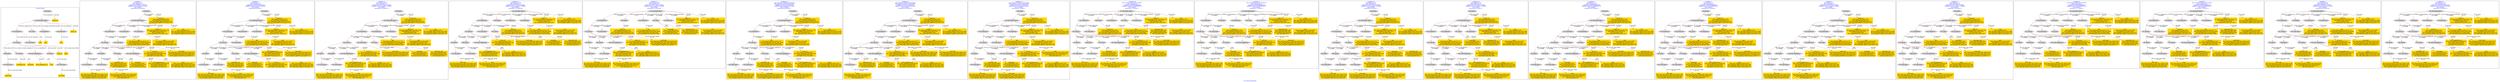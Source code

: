 digraph n0 {
fontcolor="blue"
remincross="true"
label="s24-s-norton-simon.json"
subgraph cluster_0 {
label="1-correct model"
n2[style="filled",color="white",fillcolor="lightgray",label="E12_Production1"];
n3[style="filled",color="white",fillcolor="lightgray",label="E21_Person1"];
n4[style="filled",color="white",fillcolor="lightgray",label="E52_Time-Span3"];
n5[style="filled",color="white",fillcolor="lightgray",label="E69_Death1"];
n6[style="filled",color="white",fillcolor="lightgray",label="E74_Group1"];
n7[style="filled",color="white",fillcolor="lightgray",label="E82_Actor_Appellation1"];
n8[style="filled",color="white",fillcolor="lightgray",label="E67_Birth1"];
n9[shape="plaintext",style="filled",fillcolor="gold",label="artist_uri"];
n10[style="filled",color="white",fillcolor="lightgray",label="E22_Man-Made_Object1"];
n11[style="filled",color="white",fillcolor="lightgray",label="E35_Title1"];
n12[style="filled",color="white",fillcolor="lightgray",label="E8_Acquisition1"];
n13[style="filled",color="white",fillcolor="lightgray",label="E54_Dimension1"];
n14[shape="plaintext",style="filled",fillcolor="gold",label="object_uri"];
n15[shape="plaintext",style="filled",fillcolor="gold",label="title"];
n16[style="filled",color="white",fillcolor="lightgray",label="E38_Image1"];
n17[shape="plaintext",style="filled",fillcolor="gold",label="image_url"];
n18[style="filled",color="white",fillcolor="lightgray",label="E52_Time-Span1"];
n19[shape="plaintext",style="filled",fillcolor="gold",label="birth_date"];
n20[style="filled",color="white",fillcolor="lightgray",label="E52_Time-Span2"];
n21[shape="plaintext",style="filled",fillcolor="gold",label="death_date"];
n22[shape="plaintext",style="filled",fillcolor="gold",label="made"];
n23[shape="plaintext",style="filled",fillcolor="gold",label="dim"];
n24[shape="plaintext",style="filled",fillcolor="gold",label="nationality_URI"];
n25[shape="plaintext",style="filled",fillcolor="gold",label="nationality"];
n26[shape="plaintext",style="filled",fillcolor="gold",label="artist_appellation_uri"];
n27[shape="plaintext",style="filled",fillcolor="gold",label="artist"];
n28[shape="plaintext",style="filled",fillcolor="gold",label="prov"];
}
subgraph cluster_1 {
label="candidate 0\nlink coherence:1.0\nnode coherence:1.0\nconfidence:0.5020092771588934\nmapping score:0.539131297514503\ncost:24.99821\n-precision:0.88-recall:0.85"
n30[style="filled",color="white",fillcolor="lightgray",label="E12_Production1"];
n31[style="filled",color="white",fillcolor="lightgray",label="E21_Person1"];
n32[style="filled",color="white",fillcolor="lightgray",label="E52_Time-Span2"];
n33[style="filled",color="white",fillcolor="lightgray",label="E67_Birth1"];
n34[style="filled",color="white",fillcolor="lightgray",label="E69_Death1"];
n35[style="filled",color="white",fillcolor="lightgray",label="E74_Group1"];
n36[style="filled",color="white",fillcolor="lightgray",label="E82_Actor_Appellation1"];
n37[style="filled",color="white",fillcolor="lightgray",label="E22_Man-Made_Object1"];
n38[style="filled",color="white",fillcolor="lightgray",label="E54_Dimension1"];
n39[style="filled",color="white",fillcolor="lightgray",label="E8_Acquisition1"];
n40[style="filled",color="white",fillcolor="lightgray",label="E38_Image1"];
n41[style="filled",color="white",fillcolor="lightgray",label="E52_Time-Span1"];
n42[style="filled",color="white",fillcolor="lightgray",label="E52_Time-Span3"];
n43[shape="plaintext",style="filled",fillcolor="gold",label="image_url\n[E38_Image,classLink,0.393]\n[E78_Collection,classLink,0.232]\n[E22_Man-Made_Object,classLink,0.215]\n[E22_Man-Made_Object,P3_has_note,0.161]"];
n44[shape="plaintext",style="filled",fillcolor="gold",label="artist_appellation_uri\n[E82_Actor_Appellation,classLink,0.6]\n[E21_Person,classLink,0.355]\n[E39_Actor,classLink,0.035]\n[E30_Right,P3_has_note,0.01]"];
n45[shape="plaintext",style="filled",fillcolor="gold",label="object_uri\n[E22_Man-Made_Object,classLink,0.778]\n[E30_Right,P3_has_note,0.111]\n[E35_Title,label,0.058]\n[E8_Acquisition,P3_has_note,0.053]"];
n46[shape="plaintext",style="filled",fillcolor="gold",label="prov\n[E8_Acquisition,P3_has_note,0.468]\n[E30_Right,P3_has_note,0.292]\n[E33_Linguistic_Object,P3_has_note,0.12]\n[E22_Man-Made_Object,P3_has_note,0.119]"];
n47[shape="plaintext",style="filled",fillcolor="gold",label="nationality_URI\n[E74_Group,classLink,0.682]\n[E55_Type,classLink,0.192]\n[E57_Material,classLink,0.093]\n[E55_Type,label,0.033]"];
n48[shape="plaintext",style="filled",fillcolor="gold",label="artist\n[E82_Actor_Appellation,label,0.461]\n[E33_Linguistic_Object,P3_has_note,0.188]\n[E22_Man-Made_Object,P3_has_note,0.181]\n[E73_Information_Object,P3_has_note,0.17]"];
n49[shape="plaintext",style="filled",fillcolor="gold",label="birth_date\n[E52_Time-Span,P82_at_some_time_within,0.318]\n[E52_Time-Span,P82a_begin_of_the_begin,0.307]\n[E52_Time-Span,P82b_end_of_the_end,0.296]\n[E33_Linguistic_Object,P3_has_note,0.079]"];
n50[shape="plaintext",style="filled",fillcolor="gold",label="artist_uri\n[E21_Person,classLink,0.322]\n[E82_Actor_Appellation,classLink,0.298]\n[E39_Actor,classLink,0.294]\n[E30_Right,P3_has_note,0.085]"];
n51[shape="plaintext",style="filled",fillcolor="gold",label="made\n[E52_Time-Span,P82_at_some_time_within,0.442]\n[E52_Time-Span,P82b_end_of_the_end,0.305]\n[E12_Production,P3_has_note,0.133]\n[E35_Title,label,0.12]"];
n52[shape="plaintext",style="filled",fillcolor="gold",label="dim\n[E54_Dimension,P3_has_note,0.777]\n[E22_Man-Made_Object,P3_has_note,0.089]\n[E34_Inscription,P3_has_note,0.068]\n[E22_Man-Made_Object,classLink,0.066]"];
n53[shape="plaintext",style="filled",fillcolor="gold",label="title\n[E35_Title,label,0.329]\n[E22_Man-Made_Object,P3_has_note,0.266]\n[E73_Information_Object,P3_has_note,0.23]\n[E33_Linguistic_Object,P3_has_note,0.175]"];
n54[shape="plaintext",style="filled",fillcolor="gold",label="nationality\n[E74_Group,label,0.595]\n[E74_Group,classLink,0.278]\n[E55_Type,label,0.068]\n[E39_Actor,P3_has_note,0.059]"];
n55[shape="plaintext",style="filled",fillcolor="gold",label="death_date\n[E52_Time-Span,P82_at_some_time_within,0.423]\n[E52_Time-Span,P82b_end_of_the_end,0.354]\n[E52_Time-Span,P82a_begin_of_the_begin,0.146]\n[E33_Linguistic_Object,P3_has_note,0.077]"];
}
subgraph cluster_2 {
label="candidate 1\nlink coherence:1.0\nnode coherence:1.0\nconfidence:0.48129789146831303\nmapping score:0.5322275022843095\ncost:24.99821\n-precision:0.8-recall:0.77"
n57[style="filled",color="white",fillcolor="lightgray",label="E12_Production1"];
n58[style="filled",color="white",fillcolor="lightgray",label="E21_Person1"];
n59[style="filled",color="white",fillcolor="lightgray",label="E52_Time-Span2"];
n60[style="filled",color="white",fillcolor="lightgray",label="E67_Birth1"];
n61[style="filled",color="white",fillcolor="lightgray",label="E69_Death1"];
n62[style="filled",color="white",fillcolor="lightgray",label="E74_Group1"];
n63[style="filled",color="white",fillcolor="lightgray",label="E82_Actor_Appellation1"];
n64[style="filled",color="white",fillcolor="lightgray",label="E22_Man-Made_Object1"];
n65[style="filled",color="white",fillcolor="lightgray",label="E54_Dimension1"];
n66[style="filled",color="white",fillcolor="lightgray",label="E8_Acquisition1"];
n67[style="filled",color="white",fillcolor="lightgray",label="E38_Image1"];
n68[style="filled",color="white",fillcolor="lightgray",label="E52_Time-Span1"];
n69[style="filled",color="white",fillcolor="lightgray",label="E52_Time-Span3"];
n70[shape="plaintext",style="filled",fillcolor="gold",label="image_url\n[E38_Image,classLink,0.393]\n[E78_Collection,classLink,0.232]\n[E22_Man-Made_Object,classLink,0.215]\n[E22_Man-Made_Object,P3_has_note,0.161]"];
n71[shape="plaintext",style="filled",fillcolor="gold",label="artist_uri\n[E21_Person,classLink,0.322]\n[E82_Actor_Appellation,classLink,0.298]\n[E39_Actor,classLink,0.294]\n[E30_Right,P3_has_note,0.085]"];
n72[shape="plaintext",style="filled",fillcolor="gold",label="object_uri\n[E22_Man-Made_Object,classLink,0.778]\n[E30_Right,P3_has_note,0.111]\n[E35_Title,label,0.058]\n[E8_Acquisition,P3_has_note,0.053]"];
n73[shape="plaintext",style="filled",fillcolor="gold",label="prov\n[E8_Acquisition,P3_has_note,0.468]\n[E30_Right,P3_has_note,0.292]\n[E33_Linguistic_Object,P3_has_note,0.12]\n[E22_Man-Made_Object,P3_has_note,0.119]"];
n74[shape="plaintext",style="filled",fillcolor="gold",label="nationality_URI\n[E74_Group,classLink,0.682]\n[E55_Type,classLink,0.192]\n[E57_Material,classLink,0.093]\n[E55_Type,label,0.033]"];
n75[shape="plaintext",style="filled",fillcolor="gold",label="artist\n[E82_Actor_Appellation,label,0.461]\n[E33_Linguistic_Object,P3_has_note,0.188]\n[E22_Man-Made_Object,P3_has_note,0.181]\n[E73_Information_Object,P3_has_note,0.17]"];
n76[shape="plaintext",style="filled",fillcolor="gold",label="artist_appellation_uri\n[E82_Actor_Appellation,classLink,0.6]\n[E21_Person,classLink,0.355]\n[E39_Actor,classLink,0.035]\n[E30_Right,P3_has_note,0.01]"];
n77[shape="plaintext",style="filled",fillcolor="gold",label="birth_date\n[E52_Time-Span,P82_at_some_time_within,0.318]\n[E52_Time-Span,P82a_begin_of_the_begin,0.307]\n[E52_Time-Span,P82b_end_of_the_end,0.296]\n[E33_Linguistic_Object,P3_has_note,0.079]"];
n78[shape="plaintext",style="filled",fillcolor="gold",label="made\n[E52_Time-Span,P82_at_some_time_within,0.442]\n[E52_Time-Span,P82b_end_of_the_end,0.305]\n[E12_Production,P3_has_note,0.133]\n[E35_Title,label,0.12]"];
n79[shape="plaintext",style="filled",fillcolor="gold",label="dim\n[E54_Dimension,P3_has_note,0.777]\n[E22_Man-Made_Object,P3_has_note,0.089]\n[E34_Inscription,P3_has_note,0.068]\n[E22_Man-Made_Object,classLink,0.066]"];
n80[shape="plaintext",style="filled",fillcolor="gold",label="title\n[E35_Title,label,0.329]\n[E22_Man-Made_Object,P3_has_note,0.266]\n[E73_Information_Object,P3_has_note,0.23]\n[E33_Linguistic_Object,P3_has_note,0.175]"];
n81[shape="plaintext",style="filled",fillcolor="gold",label="nationality\n[E74_Group,label,0.595]\n[E74_Group,classLink,0.278]\n[E55_Type,label,0.068]\n[E39_Actor,P3_has_note,0.059]"];
n82[shape="plaintext",style="filled",fillcolor="gold",label="death_date\n[E52_Time-Span,P82_at_some_time_within,0.423]\n[E52_Time-Span,P82b_end_of_the_end,0.354]\n[E52_Time-Span,P82a_begin_of_the_begin,0.146]\n[E33_Linguistic_Object,P3_has_note,0.077]"];
}
subgraph cluster_3 {
label="candidate 10\nlink coherence:0.96\nnode coherence:1.0\nconfidence:0.42377700277448394\nmapping score:0.5130538727196998\ncost:24.9983\n-precision:0.76-recall:0.73"
n84[style="filled",color="white",fillcolor="lightgray",label="E12_Production1"];
n85[style="filled",color="white",fillcolor="lightgray",label="E21_Person1"];
n86[style="filled",color="white",fillcolor="lightgray",label="E52_Time-Span2"];
n87[style="filled",color="white",fillcolor="lightgray",label="E55_Type1"];
n88[style="filled",color="white",fillcolor="lightgray",label="E67_Birth1"];
n89[style="filled",color="white",fillcolor="lightgray",label="E69_Death1"];
n90[style="filled",color="white",fillcolor="lightgray",label="E82_Actor_Appellation1"];
n91[style="filled",color="white",fillcolor="lightgray",label="E22_Man-Made_Object1"];
n92[style="filled",color="white",fillcolor="lightgray",label="E54_Dimension1"];
n93[style="filled",color="white",fillcolor="lightgray",label="E8_Acquisition1"];
n94[style="filled",color="white",fillcolor="lightgray",label="E38_Image1"];
n95[style="filled",color="white",fillcolor="lightgray",label="E52_Time-Span1"];
n96[style="filled",color="white",fillcolor="lightgray",label="E52_Time-Span4"];
n97[shape="plaintext",style="filled",fillcolor="gold",label="image_url\n[E38_Image,classLink,0.393]\n[E78_Collection,classLink,0.232]\n[E22_Man-Made_Object,classLink,0.215]\n[E22_Man-Made_Object,P3_has_note,0.161]"];
n98[shape="plaintext",style="filled",fillcolor="gold",label="made\n[E52_Time-Span,P82_at_some_time_within,0.442]\n[E52_Time-Span,P82b_end_of_the_end,0.305]\n[E12_Production,P3_has_note,0.133]\n[E35_Title,label,0.12]"];
n99[shape="plaintext",style="filled",fillcolor="gold",label="artist_appellation_uri\n[E82_Actor_Appellation,classLink,0.6]\n[E21_Person,classLink,0.355]\n[E39_Actor,classLink,0.035]\n[E30_Right,P3_has_note,0.01]"];
n100[shape="plaintext",style="filled",fillcolor="gold",label="nationality\n[E74_Group,label,0.595]\n[E74_Group,classLink,0.278]\n[E55_Type,label,0.068]\n[E39_Actor,P3_has_note,0.059]"];
n101[shape="plaintext",style="filled",fillcolor="gold",label="object_uri\n[E22_Man-Made_Object,classLink,0.778]\n[E30_Right,P3_has_note,0.111]\n[E35_Title,label,0.058]\n[E8_Acquisition,P3_has_note,0.053]"];
n102[shape="plaintext",style="filled",fillcolor="gold",label="prov\n[E8_Acquisition,P3_has_note,0.468]\n[E30_Right,P3_has_note,0.292]\n[E33_Linguistic_Object,P3_has_note,0.12]\n[E22_Man-Made_Object,P3_has_note,0.119]"];
n103[shape="plaintext",style="filled",fillcolor="gold",label="artist\n[E82_Actor_Appellation,label,0.461]\n[E33_Linguistic_Object,P3_has_note,0.188]\n[E22_Man-Made_Object,P3_has_note,0.181]\n[E73_Information_Object,P3_has_note,0.17]"];
n104[shape="plaintext",style="filled",fillcolor="gold",label="birth_date\n[E52_Time-Span,P82_at_some_time_within,0.318]\n[E52_Time-Span,P82a_begin_of_the_begin,0.307]\n[E52_Time-Span,P82b_end_of_the_end,0.296]\n[E33_Linguistic_Object,P3_has_note,0.079]"];
n105[shape="plaintext",style="filled",fillcolor="gold",label="artist_uri\n[E21_Person,classLink,0.322]\n[E82_Actor_Appellation,classLink,0.298]\n[E39_Actor,classLink,0.294]\n[E30_Right,P3_has_note,0.085]"];
n106[shape="plaintext",style="filled",fillcolor="gold",label="nationality_URI\n[E74_Group,classLink,0.682]\n[E55_Type,classLink,0.192]\n[E57_Material,classLink,0.093]\n[E55_Type,label,0.033]"];
n107[shape="plaintext",style="filled",fillcolor="gold",label="dim\n[E54_Dimension,P3_has_note,0.777]\n[E22_Man-Made_Object,P3_has_note,0.089]\n[E34_Inscription,P3_has_note,0.068]\n[E22_Man-Made_Object,classLink,0.066]"];
n108[shape="plaintext",style="filled",fillcolor="gold",label="title\n[E35_Title,label,0.329]\n[E22_Man-Made_Object,P3_has_note,0.266]\n[E73_Information_Object,P3_has_note,0.23]\n[E33_Linguistic_Object,P3_has_note,0.175]"];
n109[shape="plaintext",style="filled",fillcolor="gold",label="death_date\n[E52_Time-Span,P82_at_some_time_within,0.423]\n[E52_Time-Span,P82b_end_of_the_end,0.354]\n[E52_Time-Span,P82a_begin_of_the_begin,0.146]\n[E33_Linguistic_Object,P3_has_note,0.077]"];
}
subgraph cluster_4 {
label="candidate 11\nlink coherence:0.96\nnode coherence:1.0\nconfidence:0.42377700277448394\nmapping score:0.5130538727196998\ncost:24.99835\n-precision:0.72-recall:0.69"
n111[style="filled",color="white",fillcolor="lightgray",label="E12_Production1"];
n112[style="filled",color="white",fillcolor="lightgray",label="E21_Person1"];
n113[style="filled",color="white",fillcolor="lightgray",label="E52_Time-Span2"];
n114[style="filled",color="white",fillcolor="lightgray",label="E55_Type1"];
n115[style="filled",color="white",fillcolor="lightgray",label="E67_Birth1"];
n116[style="filled",color="white",fillcolor="lightgray",label="E69_Death1"];
n117[style="filled",color="white",fillcolor="lightgray",label="E82_Actor_Appellation1"];
n118[style="filled",color="white",fillcolor="lightgray",label="E22_Man-Made_Object1"];
n119[style="filled",color="white",fillcolor="lightgray",label="E38_Image1"];
n120[style="filled",color="white",fillcolor="lightgray",label="E54_Dimension1"];
n121[style="filled",color="white",fillcolor="lightgray",label="E8_Acquisition1"];
n122[style="filled",color="white",fillcolor="lightgray",label="E52_Time-Span1"];
n123[style="filled",color="white",fillcolor="lightgray",label="E52_Time-Span3"];
n124[shape="plaintext",style="filled",fillcolor="gold",label="image_url\n[E38_Image,classLink,0.393]\n[E78_Collection,classLink,0.232]\n[E22_Man-Made_Object,classLink,0.215]\n[E22_Man-Made_Object,P3_has_note,0.161]"];
n125[shape="plaintext",style="filled",fillcolor="gold",label="artist_appellation_uri\n[E82_Actor_Appellation,classLink,0.6]\n[E21_Person,classLink,0.355]\n[E39_Actor,classLink,0.035]\n[E30_Right,P3_has_note,0.01]"];
n126[shape="plaintext",style="filled",fillcolor="gold",label="nationality\n[E74_Group,label,0.595]\n[E74_Group,classLink,0.278]\n[E55_Type,label,0.068]\n[E39_Actor,P3_has_note,0.059]"];
n127[shape="plaintext",style="filled",fillcolor="gold",label="object_uri\n[E22_Man-Made_Object,classLink,0.778]\n[E30_Right,P3_has_note,0.111]\n[E35_Title,label,0.058]\n[E8_Acquisition,P3_has_note,0.053]"];
n128[shape="plaintext",style="filled",fillcolor="gold",label="prov\n[E8_Acquisition,P3_has_note,0.468]\n[E30_Right,P3_has_note,0.292]\n[E33_Linguistic_Object,P3_has_note,0.12]\n[E22_Man-Made_Object,P3_has_note,0.119]"];
n129[shape="plaintext",style="filled",fillcolor="gold",label="artist\n[E82_Actor_Appellation,label,0.461]\n[E33_Linguistic_Object,P3_has_note,0.188]\n[E22_Man-Made_Object,P3_has_note,0.181]\n[E73_Information_Object,P3_has_note,0.17]"];
n130[shape="plaintext",style="filled",fillcolor="gold",label="birth_date\n[E52_Time-Span,P82_at_some_time_within,0.318]\n[E52_Time-Span,P82a_begin_of_the_begin,0.307]\n[E52_Time-Span,P82b_end_of_the_end,0.296]\n[E33_Linguistic_Object,P3_has_note,0.079]"];
n131[shape="plaintext",style="filled",fillcolor="gold",label="artist_uri\n[E21_Person,classLink,0.322]\n[E82_Actor_Appellation,classLink,0.298]\n[E39_Actor,classLink,0.294]\n[E30_Right,P3_has_note,0.085]"];
n132[shape="plaintext",style="filled",fillcolor="gold",label="nationality_URI\n[E74_Group,classLink,0.682]\n[E55_Type,classLink,0.192]\n[E57_Material,classLink,0.093]\n[E55_Type,label,0.033]"];
n133[shape="plaintext",style="filled",fillcolor="gold",label="made\n[E52_Time-Span,P82_at_some_time_within,0.442]\n[E52_Time-Span,P82b_end_of_the_end,0.305]\n[E12_Production,P3_has_note,0.133]\n[E35_Title,label,0.12]"];
n134[shape="plaintext",style="filled",fillcolor="gold",label="dim\n[E54_Dimension,P3_has_note,0.777]\n[E22_Man-Made_Object,P3_has_note,0.089]\n[E34_Inscription,P3_has_note,0.068]\n[E22_Man-Made_Object,classLink,0.066]"];
n135[shape="plaintext",style="filled",fillcolor="gold",label="title\n[E35_Title,label,0.329]\n[E22_Man-Made_Object,P3_has_note,0.266]\n[E73_Information_Object,P3_has_note,0.23]\n[E33_Linguistic_Object,P3_has_note,0.175]"];
n136[shape="plaintext",style="filled",fillcolor="gold",label="death_date\n[E52_Time-Span,P82_at_some_time_within,0.423]\n[E52_Time-Span,P82b_end_of_the_end,0.354]\n[E52_Time-Span,P82a_begin_of_the_begin,0.146]\n[E33_Linguistic_Object,P3_has_note,0.077]"];
}
subgraph cluster_5 {
label="candidate 12\nlink coherence:0.96\nnode coherence:1.0\nconfidence:0.42377700277448394\nmapping score:0.5130538727196998\ncost:24.9984\n-precision:0.72-recall:0.69"
n138[style="filled",color="white",fillcolor="lightgray",label="E12_Production1"];
n139[style="filled",color="white",fillcolor="lightgray",label="E21_Person1"];
n140[style="filled",color="white",fillcolor="lightgray",label="E52_Time-Span2"];
n141[style="filled",color="white",fillcolor="lightgray",label="E67_Birth1"];
n142[style="filled",color="white",fillcolor="lightgray",label="E69_Death1"];
n143[style="filled",color="white",fillcolor="lightgray",label="E82_Actor_Appellation1"];
n144[style="filled",color="white",fillcolor="lightgray",label="E22_Man-Made_Object1"];
n145[style="filled",color="white",fillcolor="lightgray",label="E38_Image1"];
n146[style="filled",color="white",fillcolor="lightgray",label="E54_Dimension1"];
n147[style="filled",color="white",fillcolor="lightgray",label="E55_Type2"];
n148[style="filled",color="white",fillcolor="lightgray",label="E8_Acquisition1"];
n149[style="filled",color="white",fillcolor="lightgray",label="E52_Time-Span1"];
n150[style="filled",color="white",fillcolor="lightgray",label="E52_Time-Span3"];
n151[shape="plaintext",style="filled",fillcolor="gold",label="image_url\n[E38_Image,classLink,0.393]\n[E78_Collection,classLink,0.232]\n[E22_Man-Made_Object,classLink,0.215]\n[E22_Man-Made_Object,P3_has_note,0.161]"];
n152[shape="plaintext",style="filled",fillcolor="gold",label="nationality\n[E74_Group,label,0.595]\n[E74_Group,classLink,0.278]\n[E55_Type,label,0.068]\n[E39_Actor,P3_has_note,0.059]"];
n153[shape="plaintext",style="filled",fillcolor="gold",label="artist_appellation_uri\n[E82_Actor_Appellation,classLink,0.6]\n[E21_Person,classLink,0.355]\n[E39_Actor,classLink,0.035]\n[E30_Right,P3_has_note,0.01]"];
n154[shape="plaintext",style="filled",fillcolor="gold",label="object_uri\n[E22_Man-Made_Object,classLink,0.778]\n[E30_Right,P3_has_note,0.111]\n[E35_Title,label,0.058]\n[E8_Acquisition,P3_has_note,0.053]"];
n155[shape="plaintext",style="filled",fillcolor="gold",label="prov\n[E8_Acquisition,P3_has_note,0.468]\n[E30_Right,P3_has_note,0.292]\n[E33_Linguistic_Object,P3_has_note,0.12]\n[E22_Man-Made_Object,P3_has_note,0.119]"];
n156[shape="plaintext",style="filled",fillcolor="gold",label="artist\n[E82_Actor_Appellation,label,0.461]\n[E33_Linguistic_Object,P3_has_note,0.188]\n[E22_Man-Made_Object,P3_has_note,0.181]\n[E73_Information_Object,P3_has_note,0.17]"];
n157[shape="plaintext",style="filled",fillcolor="gold",label="nationality_URI\n[E74_Group,classLink,0.682]\n[E55_Type,classLink,0.192]\n[E57_Material,classLink,0.093]\n[E55_Type,label,0.033]"];
n158[shape="plaintext",style="filled",fillcolor="gold",label="birth_date\n[E52_Time-Span,P82_at_some_time_within,0.318]\n[E52_Time-Span,P82a_begin_of_the_begin,0.307]\n[E52_Time-Span,P82b_end_of_the_end,0.296]\n[E33_Linguistic_Object,P3_has_note,0.079]"];
n159[shape="plaintext",style="filled",fillcolor="gold",label="artist_uri\n[E21_Person,classLink,0.322]\n[E82_Actor_Appellation,classLink,0.298]\n[E39_Actor,classLink,0.294]\n[E30_Right,P3_has_note,0.085]"];
n160[shape="plaintext",style="filled",fillcolor="gold",label="made\n[E52_Time-Span,P82_at_some_time_within,0.442]\n[E52_Time-Span,P82b_end_of_the_end,0.305]\n[E12_Production,P3_has_note,0.133]\n[E35_Title,label,0.12]"];
n161[shape="plaintext",style="filled",fillcolor="gold",label="dim\n[E54_Dimension,P3_has_note,0.777]\n[E22_Man-Made_Object,P3_has_note,0.089]\n[E34_Inscription,P3_has_note,0.068]\n[E22_Man-Made_Object,classLink,0.066]"];
n162[shape="plaintext",style="filled",fillcolor="gold",label="title\n[E35_Title,label,0.329]\n[E22_Man-Made_Object,P3_has_note,0.266]\n[E73_Information_Object,P3_has_note,0.23]\n[E33_Linguistic_Object,P3_has_note,0.175]"];
n163[shape="plaintext",style="filled",fillcolor="gold",label="death_date\n[E52_Time-Span,P82_at_some_time_within,0.423]\n[E52_Time-Span,P82b_end_of_the_end,0.354]\n[E52_Time-Span,P82a_begin_of_the_begin,0.146]\n[E33_Linguistic_Object,P3_has_note,0.077]"];
}
subgraph cluster_6 {
label="candidate 13\nlink coherence:0.9583333333333334\nnode coherence:0.9545454545454546\nconfidence:0.5011512730783166\nmapping score:0.5365142938233083\ncost:122.99836\n-precision:0.83-recall:0.77"
n165[style="filled",color="white",fillcolor="lightgray",label="E12_Production1"];
n166[style="filled",color="white",fillcolor="lightgray",label="E21_Person1"];
n167[style="filled",color="white",fillcolor="lightgray",label="E67_Birth1"];
n168[style="filled",color="white",fillcolor="lightgray",label="E69_Death1"];
n169[style="filled",color="white",fillcolor="lightgray",label="E74_Group1"];
n170[style="filled",color="white",fillcolor="lightgray",label="E82_Actor_Appellation1"];
n171[style="filled",color="white",fillcolor="lightgray",label="E22_Man-Made_Object1"];
n172[style="filled",color="white",fillcolor="lightgray",label="E54_Dimension1"];
n173[style="filled",color="white",fillcolor="lightgray",label="E8_Acquisition1"];
n174[style="filled",color="white",fillcolor="lightgray",label="E38_Image1"];
n175[style="filled",color="white",fillcolor="lightgray",label="E52_Time-Span1"];
n176[style="filled",color="white",fillcolor="lightgray",label="E52_Time-Span3"];
n177[shape="plaintext",style="filled",fillcolor="gold",label="image_url\n[E38_Image,classLink,0.393]\n[E78_Collection,classLink,0.232]\n[E22_Man-Made_Object,classLink,0.215]\n[E22_Man-Made_Object,P3_has_note,0.161]"];
n178[shape="plaintext",style="filled",fillcolor="gold",label="birth_date\n[E52_Time-Span,P82_at_some_time_within,0.318]\n[E52_Time-Span,P82a_begin_of_the_begin,0.307]\n[E52_Time-Span,P82b_end_of_the_end,0.296]\n[E33_Linguistic_Object,P3_has_note,0.079]"];
n179[shape="plaintext",style="filled",fillcolor="gold",label="artist_appellation_uri\n[E82_Actor_Appellation,classLink,0.6]\n[E21_Person,classLink,0.355]\n[E39_Actor,classLink,0.035]\n[E30_Right,P3_has_note,0.01]"];
n180[shape="plaintext",style="filled",fillcolor="gold",label="object_uri\n[E22_Man-Made_Object,classLink,0.778]\n[E30_Right,P3_has_note,0.111]\n[E35_Title,label,0.058]\n[E8_Acquisition,P3_has_note,0.053]"];
n181[shape="plaintext",style="filled",fillcolor="gold",label="prov\n[E8_Acquisition,P3_has_note,0.468]\n[E30_Right,P3_has_note,0.292]\n[E33_Linguistic_Object,P3_has_note,0.12]\n[E22_Man-Made_Object,P3_has_note,0.119]"];
n182[shape="plaintext",style="filled",fillcolor="gold",label="nationality_URI\n[E74_Group,classLink,0.682]\n[E55_Type,classLink,0.192]\n[E57_Material,classLink,0.093]\n[E55_Type,label,0.033]"];
n183[shape="plaintext",style="filled",fillcolor="gold",label="artist\n[E82_Actor_Appellation,label,0.461]\n[E33_Linguistic_Object,P3_has_note,0.188]\n[E22_Man-Made_Object,P3_has_note,0.181]\n[E73_Information_Object,P3_has_note,0.17]"];
n184[shape="plaintext",style="filled",fillcolor="gold",label="artist_uri\n[E21_Person,classLink,0.322]\n[E82_Actor_Appellation,classLink,0.298]\n[E39_Actor,classLink,0.294]\n[E30_Right,P3_has_note,0.085]"];
n185[shape="plaintext",style="filled",fillcolor="gold",label="death_date\n[E52_Time-Span,P82_at_some_time_within,0.423]\n[E52_Time-Span,P82b_end_of_the_end,0.354]\n[E52_Time-Span,P82a_begin_of_the_begin,0.146]\n[E33_Linguistic_Object,P3_has_note,0.077]"];
n186[shape="plaintext",style="filled",fillcolor="gold",label="made\n[E52_Time-Span,P82_at_some_time_within,0.442]\n[E52_Time-Span,P82b_end_of_the_end,0.305]\n[E12_Production,P3_has_note,0.133]\n[E35_Title,label,0.12]"];
n187[shape="plaintext",style="filled",fillcolor="gold",label="dim\n[E54_Dimension,P3_has_note,0.777]\n[E22_Man-Made_Object,P3_has_note,0.089]\n[E34_Inscription,P3_has_note,0.068]\n[E22_Man-Made_Object,classLink,0.066]"];
n188[shape="plaintext",style="filled",fillcolor="gold",label="title\n[E35_Title,label,0.329]\n[E22_Man-Made_Object,P3_has_note,0.266]\n[E73_Information_Object,P3_has_note,0.23]\n[E33_Linguistic_Object,P3_has_note,0.175]"];
n189[shape="plaintext",style="filled",fillcolor="gold",label="nationality\n[E74_Group,label,0.595]\n[E74_Group,classLink,0.278]\n[E55_Type,label,0.068]\n[E39_Actor,P3_has_note,0.059]"];
}
subgraph cluster_7 {
label="candidate 14\nlink coherence:0.9565217391304348\nnode coherence:0.9545454545454546\nconfidence:0.5011512730783166\nmapping score:0.5365142938233083\ncost:22.99845\n-precision:0.83-recall:0.73"
n191[style="filled",color="white",fillcolor="lightgray",label="E12_Production1"];
n192[style="filled",color="white",fillcolor="lightgray",label="E21_Person1"];
n193[style="filled",color="white",fillcolor="lightgray",label="E52_Time-Span2"];
n194[style="filled",color="white",fillcolor="lightgray",label="E67_Birth1"];
n195[style="filled",color="white",fillcolor="lightgray",label="E74_Group1"];
n196[style="filled",color="white",fillcolor="lightgray",label="E82_Actor_Appellation1"];
n197[style="filled",color="white",fillcolor="lightgray",label="E22_Man-Made_Object1"];
n198[style="filled",color="white",fillcolor="lightgray",label="E54_Dimension1"];
n199[style="filled",color="white",fillcolor="lightgray",label="E8_Acquisition1"];
n200[style="filled",color="white",fillcolor="lightgray",label="E38_Image1"];
n201[style="filled",color="white",fillcolor="lightgray",label="E52_Time-Span1"];
n202[shape="plaintext",style="filled",fillcolor="gold",label="image_url\n[E38_Image,classLink,0.393]\n[E78_Collection,classLink,0.232]\n[E22_Man-Made_Object,classLink,0.215]\n[E22_Man-Made_Object,P3_has_note,0.161]"];
n203[shape="plaintext",style="filled",fillcolor="gold",label="artist_appellation_uri\n[E82_Actor_Appellation,classLink,0.6]\n[E21_Person,classLink,0.355]\n[E39_Actor,classLink,0.035]\n[E30_Right,P3_has_note,0.01]"];
n204[shape="plaintext",style="filled",fillcolor="gold",label="birth_date\n[E52_Time-Span,P82_at_some_time_within,0.318]\n[E52_Time-Span,P82a_begin_of_the_begin,0.307]\n[E52_Time-Span,P82b_end_of_the_end,0.296]\n[E33_Linguistic_Object,P3_has_note,0.079]"];
n205[shape="plaintext",style="filled",fillcolor="gold",label="object_uri\n[E22_Man-Made_Object,classLink,0.778]\n[E30_Right,P3_has_note,0.111]\n[E35_Title,label,0.058]\n[E8_Acquisition,P3_has_note,0.053]"];
n206[shape="plaintext",style="filled",fillcolor="gold",label="prov\n[E8_Acquisition,P3_has_note,0.468]\n[E30_Right,P3_has_note,0.292]\n[E33_Linguistic_Object,P3_has_note,0.12]\n[E22_Man-Made_Object,P3_has_note,0.119]"];
n207[shape="plaintext",style="filled",fillcolor="gold",label="nationality_URI\n[E74_Group,classLink,0.682]\n[E55_Type,classLink,0.192]\n[E57_Material,classLink,0.093]\n[E55_Type,label,0.033]"];
n208[shape="plaintext",style="filled",fillcolor="gold",label="artist\n[E82_Actor_Appellation,label,0.461]\n[E33_Linguistic_Object,P3_has_note,0.188]\n[E22_Man-Made_Object,P3_has_note,0.181]\n[E73_Information_Object,P3_has_note,0.17]"];
n209[shape="plaintext",style="filled",fillcolor="gold",label="made\n[E52_Time-Span,P82_at_some_time_within,0.442]\n[E52_Time-Span,P82b_end_of_the_end,0.305]\n[E12_Production,P3_has_note,0.133]\n[E35_Title,label,0.12]"];
n210[shape="plaintext",style="filled",fillcolor="gold",label="artist_uri\n[E21_Person,classLink,0.322]\n[E82_Actor_Appellation,classLink,0.298]\n[E39_Actor,classLink,0.294]\n[E30_Right,P3_has_note,0.085]"];
n211[shape="plaintext",style="filled",fillcolor="gold",label="dim\n[E54_Dimension,P3_has_note,0.777]\n[E22_Man-Made_Object,P3_has_note,0.089]\n[E34_Inscription,P3_has_note,0.068]\n[E22_Man-Made_Object,classLink,0.066]"];
n212[shape="plaintext",style="filled",fillcolor="gold",label="title\n[E35_Title,label,0.329]\n[E22_Man-Made_Object,P3_has_note,0.266]\n[E73_Information_Object,P3_has_note,0.23]\n[E33_Linguistic_Object,P3_has_note,0.175]"];
n213[shape="plaintext",style="filled",fillcolor="gold",label="nationality\n[E74_Group,label,0.595]\n[E74_Group,classLink,0.278]\n[E55_Type,label,0.068]\n[E39_Actor,P3_has_note,0.059]"];
n214[shape="plaintext",style="filled",fillcolor="gold",label="death_date\n[E52_Time-Span,P82_at_some_time_within,0.423]\n[E52_Time-Span,P82b_end_of_the_end,0.354]\n[E52_Time-Span,P82a_begin_of_the_begin,0.146]\n[E33_Linguistic_Object,P3_has_note,0.077]"];
}
subgraph cluster_8 {
label="candidate 15\nlink coherence:0.9565217391304348\nnode coherence:0.9545454545454546\nconfidence:0.5011512730783166\nmapping score:0.5365142938233083\ncost:121.99845\n-precision:0.87-recall:0.77"
n216[style="filled",color="white",fillcolor="lightgray",label="E12_Production1"];
n217[style="filled",color="white",fillcolor="lightgray",label="E21_Person1"];
n218[style="filled",color="white",fillcolor="lightgray",label="E52_Time-Span2"];
n219[style="filled",color="white",fillcolor="lightgray",label="E67_Birth1"];
n220[style="filled",color="white",fillcolor="lightgray",label="E74_Group1"];
n221[style="filled",color="white",fillcolor="lightgray",label="E82_Actor_Appellation1"];
n222[style="filled",color="white",fillcolor="lightgray",label="E22_Man-Made_Object1"];
n223[style="filled",color="white",fillcolor="lightgray",label="E54_Dimension1"];
n224[style="filled",color="white",fillcolor="lightgray",label="E8_Acquisition1"];
n225[style="filled",color="white",fillcolor="lightgray",label="E38_Image1"];
n226[style="filled",color="white",fillcolor="lightgray",label="E52_Time-Span1"];
n227[shape="plaintext",style="filled",fillcolor="gold",label="image_url\n[E38_Image,classLink,0.393]\n[E78_Collection,classLink,0.232]\n[E22_Man-Made_Object,classLink,0.215]\n[E22_Man-Made_Object,P3_has_note,0.161]"];
n228[shape="plaintext",style="filled",fillcolor="gold",label="birth_date\n[E52_Time-Span,P82_at_some_time_within,0.318]\n[E52_Time-Span,P82a_begin_of_the_begin,0.307]\n[E52_Time-Span,P82b_end_of_the_end,0.296]\n[E33_Linguistic_Object,P3_has_note,0.079]"];
n229[shape="plaintext",style="filled",fillcolor="gold",label="artist_appellation_uri\n[E82_Actor_Appellation,classLink,0.6]\n[E21_Person,classLink,0.355]\n[E39_Actor,classLink,0.035]\n[E30_Right,P3_has_note,0.01]"];
n230[shape="plaintext",style="filled",fillcolor="gold",label="object_uri\n[E22_Man-Made_Object,classLink,0.778]\n[E30_Right,P3_has_note,0.111]\n[E35_Title,label,0.058]\n[E8_Acquisition,P3_has_note,0.053]"];
n231[shape="plaintext",style="filled",fillcolor="gold",label="prov\n[E8_Acquisition,P3_has_note,0.468]\n[E30_Right,P3_has_note,0.292]\n[E33_Linguistic_Object,P3_has_note,0.12]\n[E22_Man-Made_Object,P3_has_note,0.119]"];
n232[shape="plaintext",style="filled",fillcolor="gold",label="nationality_URI\n[E74_Group,classLink,0.682]\n[E55_Type,classLink,0.192]\n[E57_Material,classLink,0.093]\n[E55_Type,label,0.033]"];
n233[shape="plaintext",style="filled",fillcolor="gold",label="artist\n[E82_Actor_Appellation,label,0.461]\n[E33_Linguistic_Object,P3_has_note,0.188]\n[E22_Man-Made_Object,P3_has_note,0.181]\n[E73_Information_Object,P3_has_note,0.17]"];
n234[shape="plaintext",style="filled",fillcolor="gold",label="artist_uri\n[E21_Person,classLink,0.322]\n[E82_Actor_Appellation,classLink,0.298]\n[E39_Actor,classLink,0.294]\n[E30_Right,P3_has_note,0.085]"];
n235[shape="plaintext",style="filled",fillcolor="gold",label="death_date\n[E52_Time-Span,P82_at_some_time_within,0.423]\n[E52_Time-Span,P82b_end_of_the_end,0.354]\n[E52_Time-Span,P82a_begin_of_the_begin,0.146]\n[E33_Linguistic_Object,P3_has_note,0.077]"];
n236[shape="plaintext",style="filled",fillcolor="gold",label="dim\n[E54_Dimension,P3_has_note,0.777]\n[E22_Man-Made_Object,P3_has_note,0.089]\n[E34_Inscription,P3_has_note,0.068]\n[E22_Man-Made_Object,classLink,0.066]"];
n237[shape="plaintext",style="filled",fillcolor="gold",label="title\n[E35_Title,label,0.329]\n[E22_Man-Made_Object,P3_has_note,0.266]\n[E73_Information_Object,P3_has_note,0.23]\n[E33_Linguistic_Object,P3_has_note,0.175]"];
n238[shape="plaintext",style="filled",fillcolor="gold",label="nationality\n[E74_Group,label,0.595]\n[E74_Group,classLink,0.278]\n[E55_Type,label,0.068]\n[E39_Actor,P3_has_note,0.059]"];
n239[shape="plaintext",style="filled",fillcolor="gold",label="made\n[E52_Time-Span,P82_at_some_time_within,0.442]\n[E52_Time-Span,P82b_end_of_the_end,0.305]\n[E12_Production,P3_has_note,0.133]\n[E35_Title,label,0.12]"];
}
subgraph cluster_9 {
label="candidate 16\nlink coherence:0.9230769230769231\nnode coherence:1.0\nconfidence:0.464305888696026\nmapping score:0.513742988539701\ncost:25.99834\n-precision:0.77-recall:0.77"
n241[style="filled",color="white",fillcolor="lightgray",label="E12_Production1"];
n242[style="filled",color="white",fillcolor="lightgray",label="E21_Person1"];
n243[style="filled",color="white",fillcolor="lightgray",label="E52_Time-Span2"];
n244[style="filled",color="white",fillcolor="lightgray",label="E67_Birth1"];
n245[style="filled",color="white",fillcolor="lightgray",label="E69_Death1"];
n246[style="filled",color="white",fillcolor="lightgray",label="E74_Group1"];
n247[style="filled",color="white",fillcolor="lightgray",label="E82_Actor_Appellation1"];
n248[style="filled",color="white",fillcolor="lightgray",label="E22_Man-Made_Object1"];
n249[style="filled",color="white",fillcolor="lightgray",label="E38_Image1"];
n250[style="filled",color="white",fillcolor="lightgray",label="E54_Dimension1"];
n251[style="filled",color="white",fillcolor="lightgray",label="E55_Type1"];
n252[style="filled",color="white",fillcolor="lightgray",label="E8_Acquisition1"];
n253[style="filled",color="white",fillcolor="lightgray",label="E52_Time-Span1"];
n254[style="filled",color="white",fillcolor="lightgray",label="E52_Time-Span3"];
n255[shape="plaintext",style="filled",fillcolor="gold",label="image_url\n[E38_Image,classLink,0.393]\n[E78_Collection,classLink,0.232]\n[E22_Man-Made_Object,classLink,0.215]\n[E22_Man-Made_Object,P3_has_note,0.161]"];
n256[shape="plaintext",style="filled",fillcolor="gold",label="artist_appellation_uri\n[E82_Actor_Appellation,classLink,0.6]\n[E21_Person,classLink,0.355]\n[E39_Actor,classLink,0.035]\n[E30_Right,P3_has_note,0.01]"];
n257[shape="plaintext",style="filled",fillcolor="gold",label="object_uri\n[E22_Man-Made_Object,classLink,0.778]\n[E30_Right,P3_has_note,0.111]\n[E35_Title,label,0.058]\n[E8_Acquisition,P3_has_note,0.053]"];
n258[shape="plaintext",style="filled",fillcolor="gold",label="prov\n[E8_Acquisition,P3_has_note,0.468]\n[E30_Right,P3_has_note,0.292]\n[E33_Linguistic_Object,P3_has_note,0.12]\n[E22_Man-Made_Object,P3_has_note,0.119]"];
n259[shape="plaintext",style="filled",fillcolor="gold",label="artist\n[E82_Actor_Appellation,label,0.461]\n[E33_Linguistic_Object,P3_has_note,0.188]\n[E22_Man-Made_Object,P3_has_note,0.181]\n[E73_Information_Object,P3_has_note,0.17]"];
n260[shape="plaintext",style="filled",fillcolor="gold",label="birth_date\n[E52_Time-Span,P82_at_some_time_within,0.318]\n[E52_Time-Span,P82a_begin_of_the_begin,0.307]\n[E52_Time-Span,P82b_end_of_the_end,0.296]\n[E33_Linguistic_Object,P3_has_note,0.079]"];
n261[shape="plaintext",style="filled",fillcolor="gold",label="artist_uri\n[E21_Person,classLink,0.322]\n[E82_Actor_Appellation,classLink,0.298]\n[E39_Actor,classLink,0.294]\n[E30_Right,P3_has_note,0.085]"];
n262[shape="plaintext",style="filled",fillcolor="gold",label="nationality_URI\n[E74_Group,classLink,0.682]\n[E55_Type,classLink,0.192]\n[E57_Material,classLink,0.093]\n[E55_Type,label,0.033]"];
n263[shape="plaintext",style="filled",fillcolor="gold",label="made\n[E52_Time-Span,P82_at_some_time_within,0.442]\n[E52_Time-Span,P82b_end_of_the_end,0.305]\n[E12_Production,P3_has_note,0.133]\n[E35_Title,label,0.12]"];
n264[shape="plaintext",style="filled",fillcolor="gold",label="dim\n[E54_Dimension,P3_has_note,0.777]\n[E22_Man-Made_Object,P3_has_note,0.089]\n[E34_Inscription,P3_has_note,0.068]\n[E22_Man-Made_Object,classLink,0.066]"];
n265[shape="plaintext",style="filled",fillcolor="gold",label="title\n[E35_Title,label,0.329]\n[E22_Man-Made_Object,P3_has_note,0.266]\n[E73_Information_Object,P3_has_note,0.23]\n[E33_Linguistic_Object,P3_has_note,0.175]"];
n266[shape="plaintext",style="filled",fillcolor="gold",label="nationality\n[E74_Group,label,0.595]\n[E74_Group,classLink,0.278]\n[E55_Type,label,0.068]\n[E39_Actor,P3_has_note,0.059]"];
n267[shape="plaintext",style="filled",fillcolor="gold",label="death_date\n[E52_Time-Span,P82_at_some_time_within,0.423]\n[E52_Time-Span,P82b_end_of_the_end,0.354]\n[E52_Time-Span,P82a_begin_of_the_begin,0.146]\n[E33_Linguistic_Object,P3_has_note,0.077]"];
}
subgraph cluster_10 {
label="candidate 17\nlink coherence:0.9230769230769231\nnode coherence:1.0\nconfidence:0.464305888696026\nmapping score:0.513742988539701\ncost:25.99836\n-precision:0.77-recall:0.77"
n269[style="filled",color="white",fillcolor="lightgray",label="E12_Production1"];
n270[style="filled",color="white",fillcolor="lightgray",label="E21_Person1"];
n271[style="filled",color="white",fillcolor="lightgray",label="E52_Time-Span2"];
n272[style="filled",color="white",fillcolor="lightgray",label="E67_Birth1"];
n273[style="filled",color="white",fillcolor="lightgray",label="E69_Death1"];
n274[style="filled",color="white",fillcolor="lightgray",label="E74_Group1"];
n275[style="filled",color="white",fillcolor="lightgray",label="E82_Actor_Appellation1"];
n276[style="filled",color="white",fillcolor="lightgray",label="E22_Man-Made_Object1"];
n277[style="filled",color="white",fillcolor="lightgray",label="E38_Image1"];
n278[style="filled",color="white",fillcolor="lightgray",label="E54_Dimension1"];
n279[style="filled",color="white",fillcolor="lightgray",label="E55_Type1"];
n280[style="filled",color="white",fillcolor="lightgray",label="E8_Acquisition1"];
n281[style="filled",color="white",fillcolor="lightgray",label="E52_Time-Span1"];
n282[style="filled",color="white",fillcolor="lightgray",label="E52_Time-Span3"];
n283[shape="plaintext",style="filled",fillcolor="gold",label="image_url\n[E38_Image,classLink,0.393]\n[E78_Collection,classLink,0.232]\n[E22_Man-Made_Object,classLink,0.215]\n[E22_Man-Made_Object,P3_has_note,0.161]"];
n284[shape="plaintext",style="filled",fillcolor="gold",label="artist_appellation_uri\n[E82_Actor_Appellation,classLink,0.6]\n[E21_Person,classLink,0.355]\n[E39_Actor,classLink,0.035]\n[E30_Right,P3_has_note,0.01]"];
n285[shape="plaintext",style="filled",fillcolor="gold",label="object_uri\n[E22_Man-Made_Object,classLink,0.778]\n[E30_Right,P3_has_note,0.111]\n[E35_Title,label,0.058]\n[E8_Acquisition,P3_has_note,0.053]"];
n286[shape="plaintext",style="filled",fillcolor="gold",label="prov\n[E8_Acquisition,P3_has_note,0.468]\n[E30_Right,P3_has_note,0.292]\n[E33_Linguistic_Object,P3_has_note,0.12]\n[E22_Man-Made_Object,P3_has_note,0.119]"];
n287[shape="plaintext",style="filled",fillcolor="gold",label="artist\n[E82_Actor_Appellation,label,0.461]\n[E33_Linguistic_Object,P3_has_note,0.188]\n[E22_Man-Made_Object,P3_has_note,0.181]\n[E73_Information_Object,P3_has_note,0.17]"];
n288[shape="plaintext",style="filled",fillcolor="gold",label="birth_date\n[E52_Time-Span,P82_at_some_time_within,0.318]\n[E52_Time-Span,P82a_begin_of_the_begin,0.307]\n[E52_Time-Span,P82b_end_of_the_end,0.296]\n[E33_Linguistic_Object,P3_has_note,0.079]"];
n289[shape="plaintext",style="filled",fillcolor="gold",label="artist_uri\n[E21_Person,classLink,0.322]\n[E82_Actor_Appellation,classLink,0.298]\n[E39_Actor,classLink,0.294]\n[E30_Right,P3_has_note,0.085]"];
n290[shape="plaintext",style="filled",fillcolor="gold",label="nationality_URI\n[E74_Group,classLink,0.682]\n[E55_Type,classLink,0.192]\n[E57_Material,classLink,0.093]\n[E55_Type,label,0.033]"];
n291[shape="plaintext",style="filled",fillcolor="gold",label="made\n[E52_Time-Span,P82_at_some_time_within,0.442]\n[E52_Time-Span,P82b_end_of_the_end,0.305]\n[E12_Production,P3_has_note,0.133]\n[E35_Title,label,0.12]"];
n292[shape="plaintext",style="filled",fillcolor="gold",label="dim\n[E54_Dimension,P3_has_note,0.777]\n[E22_Man-Made_Object,P3_has_note,0.089]\n[E34_Inscription,P3_has_note,0.068]\n[E22_Man-Made_Object,classLink,0.066]"];
n293[shape="plaintext",style="filled",fillcolor="gold",label="title\n[E35_Title,label,0.329]\n[E22_Man-Made_Object,P3_has_note,0.266]\n[E73_Information_Object,P3_has_note,0.23]\n[E33_Linguistic_Object,P3_has_note,0.175]"];
n294[shape="plaintext",style="filled",fillcolor="gold",label="nationality\n[E74_Group,label,0.595]\n[E74_Group,classLink,0.278]\n[E55_Type,label,0.068]\n[E39_Actor,P3_has_note,0.059]"];
n295[shape="plaintext",style="filled",fillcolor="gold",label="death_date\n[E52_Time-Span,P82_at_some_time_within,0.423]\n[E52_Time-Span,P82b_end_of_the_end,0.354]\n[E52_Time-Span,P82a_begin_of_the_begin,0.146]\n[E33_Linguistic_Object,P3_has_note,0.077]"];
}
subgraph cluster_11 {
label="candidate 18\nlink coherence:0.92\nnode coherence:1.0\nconfidence:0.42377700277448394\nmapping score:0.5130538727196998\ncost:24.99835\n-precision:0.8-recall:0.77"
n297[style="filled",color="white",fillcolor="lightgray",label="E12_Production1"];
n298[style="filled",color="white",fillcolor="lightgray",label="E21_Person1"];
n299[style="filled",color="white",fillcolor="lightgray",label="E55_Type1"];
n300[style="filled",color="white",fillcolor="lightgray",label="E67_Birth1"];
n301[style="filled",color="white",fillcolor="lightgray",label="E69_Death1"];
n302[style="filled",color="white",fillcolor="lightgray",label="E82_Actor_Appellation1"];
n303[style="filled",color="white",fillcolor="lightgray",label="E22_Man-Made_Object1"];
n304[style="filled",color="white",fillcolor="lightgray",label="E54_Dimension1"];
n305[style="filled",color="white",fillcolor="lightgray",label="E8_Acquisition1"];
n306[style="filled",color="white",fillcolor="lightgray",label="E38_Image1"];
n307[style="filled",color="white",fillcolor="lightgray",label="E52_Time-Span1"];
n308[style="filled",color="white",fillcolor="lightgray",label="E52_Time-Span3"];
n309[style="filled",color="white",fillcolor="lightgray",label="E52_Time-Span4"];
n310[shape="plaintext",style="filled",fillcolor="gold",label="image_url\n[E38_Image,classLink,0.393]\n[E78_Collection,classLink,0.232]\n[E22_Man-Made_Object,classLink,0.215]\n[E22_Man-Made_Object,P3_has_note,0.161]"];
n311[shape="plaintext",style="filled",fillcolor="gold",label="made\n[E52_Time-Span,P82_at_some_time_within,0.442]\n[E52_Time-Span,P82b_end_of_the_end,0.305]\n[E12_Production,P3_has_note,0.133]\n[E35_Title,label,0.12]"];
n312[shape="plaintext",style="filled",fillcolor="gold",label="artist_appellation_uri\n[E82_Actor_Appellation,classLink,0.6]\n[E21_Person,classLink,0.355]\n[E39_Actor,classLink,0.035]\n[E30_Right,P3_has_note,0.01]"];
n313[shape="plaintext",style="filled",fillcolor="gold",label="nationality\n[E74_Group,label,0.595]\n[E74_Group,classLink,0.278]\n[E55_Type,label,0.068]\n[E39_Actor,P3_has_note,0.059]"];
n314[shape="plaintext",style="filled",fillcolor="gold",label="object_uri\n[E22_Man-Made_Object,classLink,0.778]\n[E30_Right,P3_has_note,0.111]\n[E35_Title,label,0.058]\n[E8_Acquisition,P3_has_note,0.053]"];
n315[shape="plaintext",style="filled",fillcolor="gold",label="prov\n[E8_Acquisition,P3_has_note,0.468]\n[E30_Right,P3_has_note,0.292]\n[E33_Linguistic_Object,P3_has_note,0.12]\n[E22_Man-Made_Object,P3_has_note,0.119]"];
n316[shape="plaintext",style="filled",fillcolor="gold",label="artist\n[E82_Actor_Appellation,label,0.461]\n[E33_Linguistic_Object,P3_has_note,0.188]\n[E22_Man-Made_Object,P3_has_note,0.181]\n[E73_Information_Object,P3_has_note,0.17]"];
n317[shape="plaintext",style="filled",fillcolor="gold",label="birth_date\n[E52_Time-Span,P82_at_some_time_within,0.318]\n[E52_Time-Span,P82a_begin_of_the_begin,0.307]\n[E52_Time-Span,P82b_end_of_the_end,0.296]\n[E33_Linguistic_Object,P3_has_note,0.079]"];
n318[shape="plaintext",style="filled",fillcolor="gold",label="artist_uri\n[E21_Person,classLink,0.322]\n[E82_Actor_Appellation,classLink,0.298]\n[E39_Actor,classLink,0.294]\n[E30_Right,P3_has_note,0.085]"];
n319[shape="plaintext",style="filled",fillcolor="gold",label="nationality_URI\n[E74_Group,classLink,0.682]\n[E55_Type,classLink,0.192]\n[E57_Material,classLink,0.093]\n[E55_Type,label,0.033]"];
n320[shape="plaintext",style="filled",fillcolor="gold",label="death_date\n[E52_Time-Span,P82_at_some_time_within,0.423]\n[E52_Time-Span,P82b_end_of_the_end,0.354]\n[E52_Time-Span,P82a_begin_of_the_begin,0.146]\n[E33_Linguistic_Object,P3_has_note,0.077]"];
n321[shape="plaintext",style="filled",fillcolor="gold",label="dim\n[E54_Dimension,P3_has_note,0.777]\n[E22_Man-Made_Object,P3_has_note,0.089]\n[E34_Inscription,P3_has_note,0.068]\n[E22_Man-Made_Object,classLink,0.066]"];
n322[shape="plaintext",style="filled",fillcolor="gold",label="title\n[E35_Title,label,0.329]\n[E22_Man-Made_Object,P3_has_note,0.266]\n[E73_Information_Object,P3_has_note,0.23]\n[E33_Linguistic_Object,P3_has_note,0.175]"];
}
subgraph cluster_12 {
label="candidate 19\nlink coherence:0.92\nnode coherence:1.0\nconfidence:0.42377700277448394\nmapping score:0.5130538727196998\ncost:24.9984\n-precision:0.8-recall:0.77"
n324[style="filled",color="white",fillcolor="lightgray",label="E12_Production1"];
n325[style="filled",color="white",fillcolor="lightgray",label="E21_Person1"];
n326[style="filled",color="white",fillcolor="lightgray",label="E67_Birth1"];
n327[style="filled",color="white",fillcolor="lightgray",label="E69_Death1"];
n328[style="filled",color="white",fillcolor="lightgray",label="E82_Actor_Appellation1"];
n329[style="filled",color="white",fillcolor="lightgray",label="E22_Man-Made_Object1"];
n330[style="filled",color="white",fillcolor="lightgray",label="E54_Dimension1"];
n331[style="filled",color="white",fillcolor="lightgray",label="E55_Type2"];
n332[style="filled",color="white",fillcolor="lightgray",label="E8_Acquisition1"];
n333[style="filled",color="white",fillcolor="lightgray",label="E38_Image1"];
n334[style="filled",color="white",fillcolor="lightgray",label="E52_Time-Span1"];
n335[style="filled",color="white",fillcolor="lightgray",label="E52_Time-Span3"];
n336[style="filled",color="white",fillcolor="lightgray",label="E52_Time-Span4"];
n337[shape="plaintext",style="filled",fillcolor="gold",label="image_url\n[E38_Image,classLink,0.393]\n[E78_Collection,classLink,0.232]\n[E22_Man-Made_Object,classLink,0.215]\n[E22_Man-Made_Object,P3_has_note,0.161]"];
n338[shape="plaintext",style="filled",fillcolor="gold",label="made\n[E52_Time-Span,P82_at_some_time_within,0.442]\n[E52_Time-Span,P82b_end_of_the_end,0.305]\n[E12_Production,P3_has_note,0.133]\n[E35_Title,label,0.12]"];
n339[shape="plaintext",style="filled",fillcolor="gold",label="nationality\n[E74_Group,label,0.595]\n[E74_Group,classLink,0.278]\n[E55_Type,label,0.068]\n[E39_Actor,P3_has_note,0.059]"];
n340[shape="plaintext",style="filled",fillcolor="gold",label="artist_appellation_uri\n[E82_Actor_Appellation,classLink,0.6]\n[E21_Person,classLink,0.355]\n[E39_Actor,classLink,0.035]\n[E30_Right,P3_has_note,0.01]"];
n341[shape="plaintext",style="filled",fillcolor="gold",label="object_uri\n[E22_Man-Made_Object,classLink,0.778]\n[E30_Right,P3_has_note,0.111]\n[E35_Title,label,0.058]\n[E8_Acquisition,P3_has_note,0.053]"];
n342[shape="plaintext",style="filled",fillcolor="gold",label="prov\n[E8_Acquisition,P3_has_note,0.468]\n[E30_Right,P3_has_note,0.292]\n[E33_Linguistic_Object,P3_has_note,0.12]\n[E22_Man-Made_Object,P3_has_note,0.119]"];
n343[shape="plaintext",style="filled",fillcolor="gold",label="artist\n[E82_Actor_Appellation,label,0.461]\n[E33_Linguistic_Object,P3_has_note,0.188]\n[E22_Man-Made_Object,P3_has_note,0.181]\n[E73_Information_Object,P3_has_note,0.17]"];
n344[shape="plaintext",style="filled",fillcolor="gold",label="nationality_URI\n[E74_Group,classLink,0.682]\n[E55_Type,classLink,0.192]\n[E57_Material,classLink,0.093]\n[E55_Type,label,0.033]"];
n345[shape="plaintext",style="filled",fillcolor="gold",label="birth_date\n[E52_Time-Span,P82_at_some_time_within,0.318]\n[E52_Time-Span,P82a_begin_of_the_begin,0.307]\n[E52_Time-Span,P82b_end_of_the_end,0.296]\n[E33_Linguistic_Object,P3_has_note,0.079]"];
n346[shape="plaintext",style="filled",fillcolor="gold",label="artist_uri\n[E21_Person,classLink,0.322]\n[E82_Actor_Appellation,classLink,0.298]\n[E39_Actor,classLink,0.294]\n[E30_Right,P3_has_note,0.085]"];
n347[shape="plaintext",style="filled",fillcolor="gold",label="death_date\n[E52_Time-Span,P82_at_some_time_within,0.423]\n[E52_Time-Span,P82b_end_of_the_end,0.354]\n[E52_Time-Span,P82a_begin_of_the_begin,0.146]\n[E33_Linguistic_Object,P3_has_note,0.077]"];
n348[shape="plaintext",style="filled",fillcolor="gold",label="dim\n[E54_Dimension,P3_has_note,0.777]\n[E22_Man-Made_Object,P3_has_note,0.089]\n[E34_Inscription,P3_has_note,0.068]\n[E22_Man-Made_Object,classLink,0.066]"];
n349[shape="plaintext",style="filled",fillcolor="gold",label="title\n[E35_Title,label,0.329]\n[E22_Man-Made_Object,P3_has_note,0.266]\n[E73_Information_Object,P3_has_note,0.23]\n[E33_Linguistic_Object,P3_has_note,0.175]"];
}
subgraph cluster_13 {
label="candidate 2\nlink coherence:1.0\nnode coherence:1.0\nconfidence:0.464305888696026\nmapping score:0.513742988539701\ncost:25.99809\n-precision:0.81-recall:0.81"
n351[style="filled",color="white",fillcolor="lightgray",label="E12_Production1"];
n352[style="filled",color="white",fillcolor="lightgray",label="E21_Person1"];
n353[style="filled",color="white",fillcolor="lightgray",label="E52_Time-Span2"];
n354[style="filled",color="white",fillcolor="lightgray",label="E55_Type1"];
n355[style="filled",color="white",fillcolor="lightgray",label="E67_Birth1"];
n356[style="filled",color="white",fillcolor="lightgray",label="E69_Death1"];
n357[style="filled",color="white",fillcolor="lightgray",label="E74_Group1"];
n358[style="filled",color="white",fillcolor="lightgray",label="E82_Actor_Appellation1"];
n359[style="filled",color="white",fillcolor="lightgray",label="E22_Man-Made_Object1"];
n360[style="filled",color="white",fillcolor="lightgray",label="E54_Dimension1"];
n361[style="filled",color="white",fillcolor="lightgray",label="E8_Acquisition1"];
n362[style="filled",color="white",fillcolor="lightgray",label="E38_Image1"];
n363[style="filled",color="white",fillcolor="lightgray",label="E52_Time-Span1"];
n364[style="filled",color="white",fillcolor="lightgray",label="E52_Time-Span3"];
n365[shape="plaintext",style="filled",fillcolor="gold",label="image_url\n[E38_Image,classLink,0.393]\n[E78_Collection,classLink,0.232]\n[E22_Man-Made_Object,classLink,0.215]\n[E22_Man-Made_Object,P3_has_note,0.161]"];
n366[shape="plaintext",style="filled",fillcolor="gold",label="artist_appellation_uri\n[E82_Actor_Appellation,classLink,0.6]\n[E21_Person,classLink,0.355]\n[E39_Actor,classLink,0.035]\n[E30_Right,P3_has_note,0.01]"];
n367[shape="plaintext",style="filled",fillcolor="gold",label="object_uri\n[E22_Man-Made_Object,classLink,0.778]\n[E30_Right,P3_has_note,0.111]\n[E35_Title,label,0.058]\n[E8_Acquisition,P3_has_note,0.053]"];
n368[shape="plaintext",style="filled",fillcolor="gold",label="prov\n[E8_Acquisition,P3_has_note,0.468]\n[E30_Right,P3_has_note,0.292]\n[E33_Linguistic_Object,P3_has_note,0.12]\n[E22_Man-Made_Object,P3_has_note,0.119]"];
n369[shape="plaintext",style="filled",fillcolor="gold",label="artist\n[E82_Actor_Appellation,label,0.461]\n[E33_Linguistic_Object,P3_has_note,0.188]\n[E22_Man-Made_Object,P3_has_note,0.181]\n[E73_Information_Object,P3_has_note,0.17]"];
n370[shape="plaintext",style="filled",fillcolor="gold",label="birth_date\n[E52_Time-Span,P82_at_some_time_within,0.318]\n[E52_Time-Span,P82a_begin_of_the_begin,0.307]\n[E52_Time-Span,P82b_end_of_the_end,0.296]\n[E33_Linguistic_Object,P3_has_note,0.079]"];
n371[shape="plaintext",style="filled",fillcolor="gold",label="artist_uri\n[E21_Person,classLink,0.322]\n[E82_Actor_Appellation,classLink,0.298]\n[E39_Actor,classLink,0.294]\n[E30_Right,P3_has_note,0.085]"];
n372[shape="plaintext",style="filled",fillcolor="gold",label="nationality_URI\n[E74_Group,classLink,0.682]\n[E55_Type,classLink,0.192]\n[E57_Material,classLink,0.093]\n[E55_Type,label,0.033]"];
n373[shape="plaintext",style="filled",fillcolor="gold",label="made\n[E52_Time-Span,P82_at_some_time_within,0.442]\n[E52_Time-Span,P82b_end_of_the_end,0.305]\n[E12_Production,P3_has_note,0.133]\n[E35_Title,label,0.12]"];
n374[shape="plaintext",style="filled",fillcolor="gold",label="dim\n[E54_Dimension,P3_has_note,0.777]\n[E22_Man-Made_Object,P3_has_note,0.089]\n[E34_Inscription,P3_has_note,0.068]\n[E22_Man-Made_Object,classLink,0.066]"];
n375[shape="plaintext",style="filled",fillcolor="gold",label="title\n[E35_Title,label,0.329]\n[E22_Man-Made_Object,P3_has_note,0.266]\n[E73_Information_Object,P3_has_note,0.23]\n[E33_Linguistic_Object,P3_has_note,0.175]"];
n376[shape="plaintext",style="filled",fillcolor="gold",label="nationality\n[E74_Group,label,0.595]\n[E74_Group,classLink,0.278]\n[E55_Type,label,0.068]\n[E39_Actor,P3_has_note,0.059]"];
n377[shape="plaintext",style="filled",fillcolor="gold",label="death_date\n[E52_Time-Span,P82_at_some_time_within,0.423]\n[E52_Time-Span,P82b_end_of_the_end,0.354]\n[E52_Time-Span,P82a_begin_of_the_begin,0.146]\n[E33_Linguistic_Object,P3_has_note,0.077]"];
}
subgraph cluster_14 {
label="candidate 3\nlink coherence:1.0\nnode coherence:1.0\nconfidence:0.464305888696026\nmapping score:0.513742988539701\ncost:25.99814\n-precision:0.81-recall:0.81"
n379[style="filled",color="white",fillcolor="lightgray",label="E12_Production1"];
n380[style="filled",color="white",fillcolor="lightgray",label="E21_Person1"];
n381[style="filled",color="white",fillcolor="lightgray",label="E52_Time-Span2"];
n382[style="filled",color="white",fillcolor="lightgray",label="E67_Birth1"];
n383[style="filled",color="white",fillcolor="lightgray",label="E69_Death1"];
n384[style="filled",color="white",fillcolor="lightgray",label="E74_Group1"];
n385[style="filled",color="white",fillcolor="lightgray",label="E82_Actor_Appellation1"];
n386[style="filled",color="white",fillcolor="lightgray",label="E22_Man-Made_Object1"];
n387[style="filled",color="white",fillcolor="lightgray",label="E54_Dimension1"];
n388[style="filled",color="white",fillcolor="lightgray",label="E55_Type2"];
n389[style="filled",color="white",fillcolor="lightgray",label="E8_Acquisition1"];
n390[style="filled",color="white",fillcolor="lightgray",label="E38_Image1"];
n391[style="filled",color="white",fillcolor="lightgray",label="E52_Time-Span1"];
n392[style="filled",color="white",fillcolor="lightgray",label="E52_Time-Span3"];
n393[shape="plaintext",style="filled",fillcolor="gold",label="image_url\n[E38_Image,classLink,0.393]\n[E78_Collection,classLink,0.232]\n[E22_Man-Made_Object,classLink,0.215]\n[E22_Man-Made_Object,P3_has_note,0.161]"];
n394[shape="plaintext",style="filled",fillcolor="gold",label="artist_appellation_uri\n[E82_Actor_Appellation,classLink,0.6]\n[E21_Person,classLink,0.355]\n[E39_Actor,classLink,0.035]\n[E30_Right,P3_has_note,0.01]"];
n395[shape="plaintext",style="filled",fillcolor="gold",label="object_uri\n[E22_Man-Made_Object,classLink,0.778]\n[E30_Right,P3_has_note,0.111]\n[E35_Title,label,0.058]\n[E8_Acquisition,P3_has_note,0.053]"];
n396[shape="plaintext",style="filled",fillcolor="gold",label="prov\n[E8_Acquisition,P3_has_note,0.468]\n[E30_Right,P3_has_note,0.292]\n[E33_Linguistic_Object,P3_has_note,0.12]\n[E22_Man-Made_Object,P3_has_note,0.119]"];
n397[shape="plaintext",style="filled",fillcolor="gold",label="artist\n[E82_Actor_Appellation,label,0.461]\n[E33_Linguistic_Object,P3_has_note,0.188]\n[E22_Man-Made_Object,P3_has_note,0.181]\n[E73_Information_Object,P3_has_note,0.17]"];
n398[shape="plaintext",style="filled",fillcolor="gold",label="nationality_URI\n[E74_Group,classLink,0.682]\n[E55_Type,classLink,0.192]\n[E57_Material,classLink,0.093]\n[E55_Type,label,0.033]"];
n399[shape="plaintext",style="filled",fillcolor="gold",label="birth_date\n[E52_Time-Span,P82_at_some_time_within,0.318]\n[E52_Time-Span,P82a_begin_of_the_begin,0.307]\n[E52_Time-Span,P82b_end_of_the_end,0.296]\n[E33_Linguistic_Object,P3_has_note,0.079]"];
n400[shape="plaintext",style="filled",fillcolor="gold",label="artist_uri\n[E21_Person,classLink,0.322]\n[E82_Actor_Appellation,classLink,0.298]\n[E39_Actor,classLink,0.294]\n[E30_Right,P3_has_note,0.085]"];
n401[shape="plaintext",style="filled",fillcolor="gold",label="made\n[E52_Time-Span,P82_at_some_time_within,0.442]\n[E52_Time-Span,P82b_end_of_the_end,0.305]\n[E12_Production,P3_has_note,0.133]\n[E35_Title,label,0.12]"];
n402[shape="plaintext",style="filled",fillcolor="gold",label="dim\n[E54_Dimension,P3_has_note,0.777]\n[E22_Man-Made_Object,P3_has_note,0.089]\n[E34_Inscription,P3_has_note,0.068]\n[E22_Man-Made_Object,classLink,0.066]"];
n403[shape="plaintext",style="filled",fillcolor="gold",label="title\n[E35_Title,label,0.329]\n[E22_Man-Made_Object,P3_has_note,0.266]\n[E73_Information_Object,P3_has_note,0.23]\n[E33_Linguistic_Object,P3_has_note,0.175]"];
n404[shape="plaintext",style="filled",fillcolor="gold",label="nationality\n[E74_Group,label,0.595]\n[E74_Group,classLink,0.278]\n[E55_Type,label,0.068]\n[E39_Actor,P3_has_note,0.059]"];
n405[shape="plaintext",style="filled",fillcolor="gold",label="death_date\n[E52_Time-Span,P82_at_some_time_within,0.423]\n[E52_Time-Span,P82b_end_of_the_end,0.354]\n[E52_Time-Span,P82a_begin_of_the_begin,0.146]\n[E33_Linguistic_Object,P3_has_note,0.077]"];
}
subgraph cluster_15 {
label="candidate 4\nlink coherence:1.0\nnode coherence:1.0\nconfidence:0.42377700277448394\nmapping score:0.5130538727196998\ncost:24.9982\n-precision:0.76-recall:0.73"
n407[style="filled",color="white",fillcolor="lightgray",label="E12_Production1"];
n408[style="filled",color="white",fillcolor="lightgray",label="E21_Person1"];
n409[style="filled",color="white",fillcolor="lightgray",label="E52_Time-Span2"];
n410[style="filled",color="white",fillcolor="lightgray",label="E55_Type1"];
n411[style="filled",color="white",fillcolor="lightgray",label="E67_Birth1"];
n412[style="filled",color="white",fillcolor="lightgray",label="E69_Death1"];
n413[style="filled",color="white",fillcolor="lightgray",label="E82_Actor_Appellation1"];
n414[style="filled",color="white",fillcolor="lightgray",label="E22_Man-Made_Object1"];
n415[style="filled",color="white",fillcolor="lightgray",label="E54_Dimension1"];
n416[style="filled",color="white",fillcolor="lightgray",label="E8_Acquisition1"];
n417[style="filled",color="white",fillcolor="lightgray",label="E38_Image1"];
n418[style="filled",color="white",fillcolor="lightgray",label="E52_Time-Span1"];
n419[style="filled",color="white",fillcolor="lightgray",label="E52_Time-Span3"];
n420[shape="plaintext",style="filled",fillcolor="gold",label="image_url\n[E38_Image,classLink,0.393]\n[E78_Collection,classLink,0.232]\n[E22_Man-Made_Object,classLink,0.215]\n[E22_Man-Made_Object,P3_has_note,0.161]"];
n421[shape="plaintext",style="filled",fillcolor="gold",label="artist_appellation_uri\n[E82_Actor_Appellation,classLink,0.6]\n[E21_Person,classLink,0.355]\n[E39_Actor,classLink,0.035]\n[E30_Right,P3_has_note,0.01]"];
n422[shape="plaintext",style="filled",fillcolor="gold",label="nationality\n[E74_Group,label,0.595]\n[E74_Group,classLink,0.278]\n[E55_Type,label,0.068]\n[E39_Actor,P3_has_note,0.059]"];
n423[shape="plaintext",style="filled",fillcolor="gold",label="object_uri\n[E22_Man-Made_Object,classLink,0.778]\n[E30_Right,P3_has_note,0.111]\n[E35_Title,label,0.058]\n[E8_Acquisition,P3_has_note,0.053]"];
n424[shape="plaintext",style="filled",fillcolor="gold",label="prov\n[E8_Acquisition,P3_has_note,0.468]\n[E30_Right,P3_has_note,0.292]\n[E33_Linguistic_Object,P3_has_note,0.12]\n[E22_Man-Made_Object,P3_has_note,0.119]"];
n425[shape="plaintext",style="filled",fillcolor="gold",label="artist\n[E82_Actor_Appellation,label,0.461]\n[E33_Linguistic_Object,P3_has_note,0.188]\n[E22_Man-Made_Object,P3_has_note,0.181]\n[E73_Information_Object,P3_has_note,0.17]"];
n426[shape="plaintext",style="filled",fillcolor="gold",label="birth_date\n[E52_Time-Span,P82_at_some_time_within,0.318]\n[E52_Time-Span,P82a_begin_of_the_begin,0.307]\n[E52_Time-Span,P82b_end_of_the_end,0.296]\n[E33_Linguistic_Object,P3_has_note,0.079]"];
n427[shape="plaintext",style="filled",fillcolor="gold",label="artist_uri\n[E21_Person,classLink,0.322]\n[E82_Actor_Appellation,classLink,0.298]\n[E39_Actor,classLink,0.294]\n[E30_Right,P3_has_note,0.085]"];
n428[shape="plaintext",style="filled",fillcolor="gold",label="nationality_URI\n[E74_Group,classLink,0.682]\n[E55_Type,classLink,0.192]\n[E57_Material,classLink,0.093]\n[E55_Type,label,0.033]"];
n429[shape="plaintext",style="filled",fillcolor="gold",label="made\n[E52_Time-Span,P82_at_some_time_within,0.442]\n[E52_Time-Span,P82b_end_of_the_end,0.305]\n[E12_Production,P3_has_note,0.133]\n[E35_Title,label,0.12]"];
n430[shape="plaintext",style="filled",fillcolor="gold",label="dim\n[E54_Dimension,P3_has_note,0.777]\n[E22_Man-Made_Object,P3_has_note,0.089]\n[E34_Inscription,P3_has_note,0.068]\n[E22_Man-Made_Object,classLink,0.066]"];
n431[shape="plaintext",style="filled",fillcolor="gold",label="title\n[E35_Title,label,0.329]\n[E22_Man-Made_Object,P3_has_note,0.266]\n[E73_Information_Object,P3_has_note,0.23]\n[E33_Linguistic_Object,P3_has_note,0.175]"];
n432[shape="plaintext",style="filled",fillcolor="gold",label="death_date\n[E52_Time-Span,P82_at_some_time_within,0.423]\n[E52_Time-Span,P82b_end_of_the_end,0.354]\n[E52_Time-Span,P82a_begin_of_the_begin,0.146]\n[E33_Linguistic_Object,P3_has_note,0.077]"];
}
subgraph cluster_16 {
label="candidate 5\nlink coherence:1.0\nnode coherence:1.0\nconfidence:0.42377700277448394\nmapping score:0.5130538727196998\ncost:24.99825\n-precision:0.76-recall:0.73"
n434[style="filled",color="white",fillcolor="lightgray",label="E12_Production1"];
n435[style="filled",color="white",fillcolor="lightgray",label="E21_Person1"];
n436[style="filled",color="white",fillcolor="lightgray",label="E52_Time-Span2"];
n437[style="filled",color="white",fillcolor="lightgray",label="E67_Birth1"];
n438[style="filled",color="white",fillcolor="lightgray",label="E69_Death1"];
n439[style="filled",color="white",fillcolor="lightgray",label="E82_Actor_Appellation1"];
n440[style="filled",color="white",fillcolor="lightgray",label="E22_Man-Made_Object1"];
n441[style="filled",color="white",fillcolor="lightgray",label="E54_Dimension1"];
n442[style="filled",color="white",fillcolor="lightgray",label="E55_Type2"];
n443[style="filled",color="white",fillcolor="lightgray",label="E8_Acquisition1"];
n444[style="filled",color="white",fillcolor="lightgray",label="E38_Image1"];
n445[style="filled",color="white",fillcolor="lightgray",label="E52_Time-Span1"];
n446[style="filled",color="white",fillcolor="lightgray",label="E52_Time-Span3"];
n447[shape="plaintext",style="filled",fillcolor="gold",label="image_url\n[E38_Image,classLink,0.393]\n[E78_Collection,classLink,0.232]\n[E22_Man-Made_Object,classLink,0.215]\n[E22_Man-Made_Object,P3_has_note,0.161]"];
n448[shape="plaintext",style="filled",fillcolor="gold",label="nationality\n[E74_Group,label,0.595]\n[E74_Group,classLink,0.278]\n[E55_Type,label,0.068]\n[E39_Actor,P3_has_note,0.059]"];
n449[shape="plaintext",style="filled",fillcolor="gold",label="artist_appellation_uri\n[E82_Actor_Appellation,classLink,0.6]\n[E21_Person,classLink,0.355]\n[E39_Actor,classLink,0.035]\n[E30_Right,P3_has_note,0.01]"];
n450[shape="plaintext",style="filled",fillcolor="gold",label="object_uri\n[E22_Man-Made_Object,classLink,0.778]\n[E30_Right,P3_has_note,0.111]\n[E35_Title,label,0.058]\n[E8_Acquisition,P3_has_note,0.053]"];
n451[shape="plaintext",style="filled",fillcolor="gold",label="prov\n[E8_Acquisition,P3_has_note,0.468]\n[E30_Right,P3_has_note,0.292]\n[E33_Linguistic_Object,P3_has_note,0.12]\n[E22_Man-Made_Object,P3_has_note,0.119]"];
n452[shape="plaintext",style="filled",fillcolor="gold",label="artist\n[E82_Actor_Appellation,label,0.461]\n[E33_Linguistic_Object,P3_has_note,0.188]\n[E22_Man-Made_Object,P3_has_note,0.181]\n[E73_Information_Object,P3_has_note,0.17]"];
n453[shape="plaintext",style="filled",fillcolor="gold",label="nationality_URI\n[E74_Group,classLink,0.682]\n[E55_Type,classLink,0.192]\n[E57_Material,classLink,0.093]\n[E55_Type,label,0.033]"];
n454[shape="plaintext",style="filled",fillcolor="gold",label="birth_date\n[E52_Time-Span,P82_at_some_time_within,0.318]\n[E52_Time-Span,P82a_begin_of_the_begin,0.307]\n[E52_Time-Span,P82b_end_of_the_end,0.296]\n[E33_Linguistic_Object,P3_has_note,0.079]"];
n455[shape="plaintext",style="filled",fillcolor="gold",label="artist_uri\n[E21_Person,classLink,0.322]\n[E82_Actor_Appellation,classLink,0.298]\n[E39_Actor,classLink,0.294]\n[E30_Right,P3_has_note,0.085]"];
n456[shape="plaintext",style="filled",fillcolor="gold",label="made\n[E52_Time-Span,P82_at_some_time_within,0.442]\n[E52_Time-Span,P82b_end_of_the_end,0.305]\n[E12_Production,P3_has_note,0.133]\n[E35_Title,label,0.12]"];
n457[shape="plaintext",style="filled",fillcolor="gold",label="dim\n[E54_Dimension,P3_has_note,0.777]\n[E22_Man-Made_Object,P3_has_note,0.089]\n[E34_Inscription,P3_has_note,0.068]\n[E22_Man-Made_Object,classLink,0.066]"];
n458[shape="plaintext",style="filled",fillcolor="gold",label="title\n[E35_Title,label,0.329]\n[E22_Man-Made_Object,P3_has_note,0.266]\n[E73_Information_Object,P3_has_note,0.23]\n[E33_Linguistic_Object,P3_has_note,0.175]"];
n459[shape="plaintext",style="filled",fillcolor="gold",label="death_date\n[E52_Time-Span,P82_at_some_time_within,0.423]\n[E52_Time-Span,P82b_end_of_the_end,0.354]\n[E52_Time-Span,P82a_begin_of_the_begin,0.146]\n[E33_Linguistic_Object,P3_has_note,0.077]"];
}
subgraph cluster_17 {
label="candidate 6\nlink coherence:0.9615384615384616\nnode coherence:1.0\nconfidence:0.464305888696026\nmapping score:0.513742988539701\ncost:25.99824\n-precision:0.77-recall:0.77"
n461[style="filled",color="white",fillcolor="lightgray",label="E12_Production1"];
n462[style="filled",color="white",fillcolor="lightgray",label="E21_Person1"];
n463[style="filled",color="white",fillcolor="lightgray",label="E52_Time-Span2"];
n464[style="filled",color="white",fillcolor="lightgray",label="E55_Type1"];
n465[style="filled",color="white",fillcolor="lightgray",label="E67_Birth1"];
n466[style="filled",color="white",fillcolor="lightgray",label="E69_Death1"];
n467[style="filled",color="white",fillcolor="lightgray",label="E74_Group1"];
n468[style="filled",color="white",fillcolor="lightgray",label="E82_Actor_Appellation1"];
n469[style="filled",color="white",fillcolor="lightgray",label="E22_Man-Made_Object1"];
n470[style="filled",color="white",fillcolor="lightgray",label="E38_Image1"];
n471[style="filled",color="white",fillcolor="lightgray",label="E54_Dimension1"];
n472[style="filled",color="white",fillcolor="lightgray",label="E8_Acquisition1"];
n473[style="filled",color="white",fillcolor="lightgray",label="E52_Time-Span1"];
n474[style="filled",color="white",fillcolor="lightgray",label="E52_Time-Span3"];
n475[shape="plaintext",style="filled",fillcolor="gold",label="image_url\n[E38_Image,classLink,0.393]\n[E78_Collection,classLink,0.232]\n[E22_Man-Made_Object,classLink,0.215]\n[E22_Man-Made_Object,P3_has_note,0.161]"];
n476[shape="plaintext",style="filled",fillcolor="gold",label="artist_appellation_uri\n[E82_Actor_Appellation,classLink,0.6]\n[E21_Person,classLink,0.355]\n[E39_Actor,classLink,0.035]\n[E30_Right,P3_has_note,0.01]"];
n477[shape="plaintext",style="filled",fillcolor="gold",label="object_uri\n[E22_Man-Made_Object,classLink,0.778]\n[E30_Right,P3_has_note,0.111]\n[E35_Title,label,0.058]\n[E8_Acquisition,P3_has_note,0.053]"];
n478[shape="plaintext",style="filled",fillcolor="gold",label="prov\n[E8_Acquisition,P3_has_note,0.468]\n[E30_Right,P3_has_note,0.292]\n[E33_Linguistic_Object,P3_has_note,0.12]\n[E22_Man-Made_Object,P3_has_note,0.119]"];
n479[shape="plaintext",style="filled",fillcolor="gold",label="artist\n[E82_Actor_Appellation,label,0.461]\n[E33_Linguistic_Object,P3_has_note,0.188]\n[E22_Man-Made_Object,P3_has_note,0.181]\n[E73_Information_Object,P3_has_note,0.17]"];
n480[shape="plaintext",style="filled",fillcolor="gold",label="birth_date\n[E52_Time-Span,P82_at_some_time_within,0.318]\n[E52_Time-Span,P82a_begin_of_the_begin,0.307]\n[E52_Time-Span,P82b_end_of_the_end,0.296]\n[E33_Linguistic_Object,P3_has_note,0.079]"];
n481[shape="plaintext",style="filled",fillcolor="gold",label="artist_uri\n[E21_Person,classLink,0.322]\n[E82_Actor_Appellation,classLink,0.298]\n[E39_Actor,classLink,0.294]\n[E30_Right,P3_has_note,0.085]"];
n482[shape="plaintext",style="filled",fillcolor="gold",label="nationality_URI\n[E74_Group,classLink,0.682]\n[E55_Type,classLink,0.192]\n[E57_Material,classLink,0.093]\n[E55_Type,label,0.033]"];
n483[shape="plaintext",style="filled",fillcolor="gold",label="made\n[E52_Time-Span,P82_at_some_time_within,0.442]\n[E52_Time-Span,P82b_end_of_the_end,0.305]\n[E12_Production,P3_has_note,0.133]\n[E35_Title,label,0.12]"];
n484[shape="plaintext",style="filled",fillcolor="gold",label="dim\n[E54_Dimension,P3_has_note,0.777]\n[E22_Man-Made_Object,P3_has_note,0.089]\n[E34_Inscription,P3_has_note,0.068]\n[E22_Man-Made_Object,classLink,0.066]"];
n485[shape="plaintext",style="filled",fillcolor="gold",label="title\n[E35_Title,label,0.329]\n[E22_Man-Made_Object,P3_has_note,0.266]\n[E73_Information_Object,P3_has_note,0.23]\n[E33_Linguistic_Object,P3_has_note,0.175]"];
n486[shape="plaintext",style="filled",fillcolor="gold",label="nationality\n[E74_Group,label,0.595]\n[E74_Group,classLink,0.278]\n[E55_Type,label,0.068]\n[E39_Actor,P3_has_note,0.059]"];
n487[shape="plaintext",style="filled",fillcolor="gold",label="death_date\n[E52_Time-Span,P82_at_some_time_within,0.423]\n[E52_Time-Span,P82b_end_of_the_end,0.354]\n[E52_Time-Span,P82a_begin_of_the_begin,0.146]\n[E33_Linguistic_Object,P3_has_note,0.077]"];
}
subgraph cluster_18 {
label="candidate 7\nlink coherence:0.9615384615384616\nnode coherence:1.0\nconfidence:0.464305888696026\nmapping score:0.513742988539701\ncost:25.99829\n-precision:0.77-recall:0.77"
n489[style="filled",color="white",fillcolor="lightgray",label="E12_Production1"];
n490[style="filled",color="white",fillcolor="lightgray",label="E21_Person1"];
n491[style="filled",color="white",fillcolor="lightgray",label="E52_Time-Span2"];
n492[style="filled",color="white",fillcolor="lightgray",label="E67_Birth1"];
n493[style="filled",color="white",fillcolor="lightgray",label="E69_Death1"];
n494[style="filled",color="white",fillcolor="lightgray",label="E74_Group1"];
n495[style="filled",color="white",fillcolor="lightgray",label="E82_Actor_Appellation1"];
n496[style="filled",color="white",fillcolor="lightgray",label="E22_Man-Made_Object1"];
n497[style="filled",color="white",fillcolor="lightgray",label="E38_Image1"];
n498[style="filled",color="white",fillcolor="lightgray",label="E54_Dimension1"];
n499[style="filled",color="white",fillcolor="lightgray",label="E55_Type2"];
n500[style="filled",color="white",fillcolor="lightgray",label="E8_Acquisition1"];
n501[style="filled",color="white",fillcolor="lightgray",label="E52_Time-Span1"];
n502[style="filled",color="white",fillcolor="lightgray",label="E52_Time-Span3"];
n503[shape="plaintext",style="filled",fillcolor="gold",label="image_url\n[E38_Image,classLink,0.393]\n[E78_Collection,classLink,0.232]\n[E22_Man-Made_Object,classLink,0.215]\n[E22_Man-Made_Object,P3_has_note,0.161]"];
n504[shape="plaintext",style="filled",fillcolor="gold",label="artist_appellation_uri\n[E82_Actor_Appellation,classLink,0.6]\n[E21_Person,classLink,0.355]\n[E39_Actor,classLink,0.035]\n[E30_Right,P3_has_note,0.01]"];
n505[shape="plaintext",style="filled",fillcolor="gold",label="object_uri\n[E22_Man-Made_Object,classLink,0.778]\n[E30_Right,P3_has_note,0.111]\n[E35_Title,label,0.058]\n[E8_Acquisition,P3_has_note,0.053]"];
n506[shape="plaintext",style="filled",fillcolor="gold",label="prov\n[E8_Acquisition,P3_has_note,0.468]\n[E30_Right,P3_has_note,0.292]\n[E33_Linguistic_Object,P3_has_note,0.12]\n[E22_Man-Made_Object,P3_has_note,0.119]"];
n507[shape="plaintext",style="filled",fillcolor="gold",label="artist\n[E82_Actor_Appellation,label,0.461]\n[E33_Linguistic_Object,P3_has_note,0.188]\n[E22_Man-Made_Object,P3_has_note,0.181]\n[E73_Information_Object,P3_has_note,0.17]"];
n508[shape="plaintext",style="filled",fillcolor="gold",label="nationality_URI\n[E74_Group,classLink,0.682]\n[E55_Type,classLink,0.192]\n[E57_Material,classLink,0.093]\n[E55_Type,label,0.033]"];
n509[shape="plaintext",style="filled",fillcolor="gold",label="birth_date\n[E52_Time-Span,P82_at_some_time_within,0.318]\n[E52_Time-Span,P82a_begin_of_the_begin,0.307]\n[E52_Time-Span,P82b_end_of_the_end,0.296]\n[E33_Linguistic_Object,P3_has_note,0.079]"];
n510[shape="plaintext",style="filled",fillcolor="gold",label="artist_uri\n[E21_Person,classLink,0.322]\n[E82_Actor_Appellation,classLink,0.298]\n[E39_Actor,classLink,0.294]\n[E30_Right,P3_has_note,0.085]"];
n511[shape="plaintext",style="filled",fillcolor="gold",label="made\n[E52_Time-Span,P82_at_some_time_within,0.442]\n[E52_Time-Span,P82b_end_of_the_end,0.305]\n[E12_Production,P3_has_note,0.133]\n[E35_Title,label,0.12]"];
n512[shape="plaintext",style="filled",fillcolor="gold",label="dim\n[E54_Dimension,P3_has_note,0.777]\n[E22_Man-Made_Object,P3_has_note,0.089]\n[E34_Inscription,P3_has_note,0.068]\n[E22_Man-Made_Object,classLink,0.066]"];
n513[shape="plaintext",style="filled",fillcolor="gold",label="title\n[E35_Title,label,0.329]\n[E22_Man-Made_Object,P3_has_note,0.266]\n[E73_Information_Object,P3_has_note,0.23]\n[E33_Linguistic_Object,P3_has_note,0.175]"];
n514[shape="plaintext",style="filled",fillcolor="gold",label="nationality\n[E74_Group,label,0.595]\n[E74_Group,classLink,0.278]\n[E55_Type,label,0.068]\n[E39_Actor,P3_has_note,0.059]"];
n515[shape="plaintext",style="filled",fillcolor="gold",label="death_date\n[E52_Time-Span,P82_at_some_time_within,0.423]\n[E52_Time-Span,P82b_end_of_the_end,0.354]\n[E52_Time-Span,P82a_begin_of_the_begin,0.146]\n[E33_Linguistic_Object,P3_has_note,0.077]"];
}
subgraph cluster_19 {
label="candidate 8\nlink coherence:0.96\nnode coherence:1.0\nconfidence:0.5020092771588934\nmapping score:0.539131297514503\ncost:24.99836\n-precision:0.84-recall:0.81"
n517[style="filled",color="white",fillcolor="lightgray",label="E12_Production1"];
n518[style="filled",color="white",fillcolor="lightgray",label="E21_Person1"];
n519[style="filled",color="white",fillcolor="lightgray",label="E52_Time-Span2"];
n520[style="filled",color="white",fillcolor="lightgray",label="E67_Birth1"];
n521[style="filled",color="white",fillcolor="lightgray",label="E69_Death1"];
n522[style="filled",color="white",fillcolor="lightgray",label="E74_Group1"];
n523[style="filled",color="white",fillcolor="lightgray",label="E82_Actor_Appellation1"];
n524[style="filled",color="white",fillcolor="lightgray",label="E22_Man-Made_Object1"];
n525[style="filled",color="white",fillcolor="lightgray",label="E38_Image1"];
n526[style="filled",color="white",fillcolor="lightgray",label="E54_Dimension1"];
n527[style="filled",color="white",fillcolor="lightgray",label="E8_Acquisition1"];
n528[style="filled",color="white",fillcolor="lightgray",label="E52_Time-Span1"];
n529[style="filled",color="white",fillcolor="lightgray",label="E52_Time-Span3"];
n530[shape="plaintext",style="filled",fillcolor="gold",label="image_url\n[E38_Image,classLink,0.393]\n[E78_Collection,classLink,0.232]\n[E22_Man-Made_Object,classLink,0.215]\n[E22_Man-Made_Object,P3_has_note,0.161]"];
n531[shape="plaintext",style="filled",fillcolor="gold",label="artist_appellation_uri\n[E82_Actor_Appellation,classLink,0.6]\n[E21_Person,classLink,0.355]\n[E39_Actor,classLink,0.035]\n[E30_Right,P3_has_note,0.01]"];
n532[shape="plaintext",style="filled",fillcolor="gold",label="object_uri\n[E22_Man-Made_Object,classLink,0.778]\n[E30_Right,P3_has_note,0.111]\n[E35_Title,label,0.058]\n[E8_Acquisition,P3_has_note,0.053]"];
n533[shape="plaintext",style="filled",fillcolor="gold",label="prov\n[E8_Acquisition,P3_has_note,0.468]\n[E30_Right,P3_has_note,0.292]\n[E33_Linguistic_Object,P3_has_note,0.12]\n[E22_Man-Made_Object,P3_has_note,0.119]"];
n534[shape="plaintext",style="filled",fillcolor="gold",label="nationality_URI\n[E74_Group,classLink,0.682]\n[E55_Type,classLink,0.192]\n[E57_Material,classLink,0.093]\n[E55_Type,label,0.033]"];
n535[shape="plaintext",style="filled",fillcolor="gold",label="artist\n[E82_Actor_Appellation,label,0.461]\n[E33_Linguistic_Object,P3_has_note,0.188]\n[E22_Man-Made_Object,P3_has_note,0.181]\n[E73_Information_Object,P3_has_note,0.17]"];
n536[shape="plaintext",style="filled",fillcolor="gold",label="birth_date\n[E52_Time-Span,P82_at_some_time_within,0.318]\n[E52_Time-Span,P82a_begin_of_the_begin,0.307]\n[E52_Time-Span,P82b_end_of_the_end,0.296]\n[E33_Linguistic_Object,P3_has_note,0.079]"];
n537[shape="plaintext",style="filled",fillcolor="gold",label="artist_uri\n[E21_Person,classLink,0.322]\n[E82_Actor_Appellation,classLink,0.298]\n[E39_Actor,classLink,0.294]\n[E30_Right,P3_has_note,0.085]"];
n538[shape="plaintext",style="filled",fillcolor="gold",label="made\n[E52_Time-Span,P82_at_some_time_within,0.442]\n[E52_Time-Span,P82b_end_of_the_end,0.305]\n[E12_Production,P3_has_note,0.133]\n[E35_Title,label,0.12]"];
n539[shape="plaintext",style="filled",fillcolor="gold",label="dim\n[E54_Dimension,P3_has_note,0.777]\n[E22_Man-Made_Object,P3_has_note,0.089]\n[E34_Inscription,P3_has_note,0.068]\n[E22_Man-Made_Object,classLink,0.066]"];
n540[shape="plaintext",style="filled",fillcolor="gold",label="title\n[E35_Title,label,0.329]\n[E22_Man-Made_Object,P3_has_note,0.266]\n[E73_Information_Object,P3_has_note,0.23]\n[E33_Linguistic_Object,P3_has_note,0.175]"];
n541[shape="plaintext",style="filled",fillcolor="gold",label="nationality\n[E74_Group,label,0.595]\n[E74_Group,classLink,0.278]\n[E55_Type,label,0.068]\n[E39_Actor,P3_has_note,0.059]"];
n542[shape="plaintext",style="filled",fillcolor="gold",label="death_date\n[E52_Time-Span,P82_at_some_time_within,0.423]\n[E52_Time-Span,P82b_end_of_the_end,0.354]\n[E52_Time-Span,P82a_begin_of_the_begin,0.146]\n[E33_Linguistic_Object,P3_has_note,0.077]"];
}
subgraph cluster_20 {
label="candidate 9\nlink coherence:0.96\nnode coherence:1.0\nconfidence:0.48129789146831303\nmapping score:0.5322275022843095\ncost:24.99836\n-precision:0.76-recall:0.73"
n544[style="filled",color="white",fillcolor="lightgray",label="E12_Production1"];
n545[style="filled",color="white",fillcolor="lightgray",label="E21_Person1"];
n546[style="filled",color="white",fillcolor="lightgray",label="E52_Time-Span2"];
n547[style="filled",color="white",fillcolor="lightgray",label="E67_Birth1"];
n548[style="filled",color="white",fillcolor="lightgray",label="E69_Death1"];
n549[style="filled",color="white",fillcolor="lightgray",label="E74_Group1"];
n550[style="filled",color="white",fillcolor="lightgray",label="E82_Actor_Appellation1"];
n551[style="filled",color="white",fillcolor="lightgray",label="E22_Man-Made_Object1"];
n552[style="filled",color="white",fillcolor="lightgray",label="E38_Image1"];
n553[style="filled",color="white",fillcolor="lightgray",label="E54_Dimension1"];
n554[style="filled",color="white",fillcolor="lightgray",label="E8_Acquisition1"];
n555[style="filled",color="white",fillcolor="lightgray",label="E52_Time-Span1"];
n556[style="filled",color="white",fillcolor="lightgray",label="E52_Time-Span3"];
n557[shape="plaintext",style="filled",fillcolor="gold",label="image_url\n[E38_Image,classLink,0.393]\n[E78_Collection,classLink,0.232]\n[E22_Man-Made_Object,classLink,0.215]\n[E22_Man-Made_Object,P3_has_note,0.161]"];
n558[shape="plaintext",style="filled",fillcolor="gold",label="artist_uri\n[E21_Person,classLink,0.322]\n[E82_Actor_Appellation,classLink,0.298]\n[E39_Actor,classLink,0.294]\n[E30_Right,P3_has_note,0.085]"];
n559[shape="plaintext",style="filled",fillcolor="gold",label="object_uri\n[E22_Man-Made_Object,classLink,0.778]\n[E30_Right,P3_has_note,0.111]\n[E35_Title,label,0.058]\n[E8_Acquisition,P3_has_note,0.053]"];
n560[shape="plaintext",style="filled",fillcolor="gold",label="prov\n[E8_Acquisition,P3_has_note,0.468]\n[E30_Right,P3_has_note,0.292]\n[E33_Linguistic_Object,P3_has_note,0.12]\n[E22_Man-Made_Object,P3_has_note,0.119]"];
n561[shape="plaintext",style="filled",fillcolor="gold",label="nationality_URI\n[E74_Group,classLink,0.682]\n[E55_Type,classLink,0.192]\n[E57_Material,classLink,0.093]\n[E55_Type,label,0.033]"];
n562[shape="plaintext",style="filled",fillcolor="gold",label="artist\n[E82_Actor_Appellation,label,0.461]\n[E33_Linguistic_Object,P3_has_note,0.188]\n[E22_Man-Made_Object,P3_has_note,0.181]\n[E73_Information_Object,P3_has_note,0.17]"];
n563[shape="plaintext",style="filled",fillcolor="gold",label="artist_appellation_uri\n[E82_Actor_Appellation,classLink,0.6]\n[E21_Person,classLink,0.355]\n[E39_Actor,classLink,0.035]\n[E30_Right,P3_has_note,0.01]"];
n564[shape="plaintext",style="filled",fillcolor="gold",label="birth_date\n[E52_Time-Span,P82_at_some_time_within,0.318]\n[E52_Time-Span,P82a_begin_of_the_begin,0.307]\n[E52_Time-Span,P82b_end_of_the_end,0.296]\n[E33_Linguistic_Object,P3_has_note,0.079]"];
n565[shape="plaintext",style="filled",fillcolor="gold",label="made\n[E52_Time-Span,P82_at_some_time_within,0.442]\n[E52_Time-Span,P82b_end_of_the_end,0.305]\n[E12_Production,P3_has_note,0.133]\n[E35_Title,label,0.12]"];
n566[shape="plaintext",style="filled",fillcolor="gold",label="dim\n[E54_Dimension,P3_has_note,0.777]\n[E22_Man-Made_Object,P3_has_note,0.089]\n[E34_Inscription,P3_has_note,0.068]\n[E22_Man-Made_Object,classLink,0.066]"];
n567[shape="plaintext",style="filled",fillcolor="gold",label="title\n[E35_Title,label,0.329]\n[E22_Man-Made_Object,P3_has_note,0.266]\n[E73_Information_Object,P3_has_note,0.23]\n[E33_Linguistic_Object,P3_has_note,0.175]"];
n568[shape="plaintext",style="filled",fillcolor="gold",label="nationality\n[E74_Group,label,0.595]\n[E74_Group,classLink,0.278]\n[E55_Type,label,0.068]\n[E39_Actor,P3_has_note,0.059]"];
n569[shape="plaintext",style="filled",fillcolor="gold",label="death_date\n[E52_Time-Span,P82_at_some_time_within,0.423]\n[E52_Time-Span,P82b_end_of_the_end,0.354]\n[E52_Time-Span,P82a_begin_of_the_begin,0.146]\n[E33_Linguistic_Object,P3_has_note,0.077]"];
}
n2 -> n3[color="brown",fontcolor="black",label="P14_carried_out_by"]
n2 -> n4[color="brown",fontcolor="black",label="P4_has_time-span"]
n3 -> n5[color="brown",fontcolor="black",label="P100i_died_in"]
n3 -> n6[color="brown",fontcolor="black",label="P107i_is_current_or_former_member_of"]
n3 -> n7[color="brown",fontcolor="black",label="P131_is_identified_by"]
n3 -> n8[color="brown",fontcolor="black",label="P98i_was_born"]
n3 -> n9[color="brown",fontcolor="black",label="classLink"]
n10 -> n11[color="brown",fontcolor="black",label="P102_has_title"]
n10 -> n2[color="brown",fontcolor="black",label="P108i_was_produced_by"]
n10 -> n12[color="brown",fontcolor="black",label="P24i_changed_ownership_through"]
n10 -> n13[color="brown",fontcolor="black",label="P43_has_dimension"]
n10 -> n14[color="brown",fontcolor="black",label="classLink"]
n11 -> n15[color="brown",fontcolor="black",label="label"]
n16 -> n10[color="brown",fontcolor="black",label="P138_represents"]
n16 -> n17[color="brown",fontcolor="black",label="classLink"]
n18 -> n19[color="brown",fontcolor="black",label="P82_at_some_time_within"]
n20 -> n21[color="brown",fontcolor="black",label="P82_at_some_time_within"]
n4 -> n22[color="brown",fontcolor="black",label="P82_at_some_time_within"]
n13 -> n23[color="brown",fontcolor="black",label="P3_has_note"]
n8 -> n18[color="brown",fontcolor="black",label="P4_has_time-span"]
n5 -> n20[color="brown",fontcolor="black",label="P4_has_time-span"]
n6 -> n24[color="brown",fontcolor="black",label="classLink"]
n6 -> n25[color="brown",fontcolor="black",label="label"]
n7 -> n26[color="brown",fontcolor="black",label="classLink"]
n7 -> n27[color="brown",fontcolor="black",label="label"]
n12 -> n28[color="brown",fontcolor="black",label="P3_has_note"]
n30 -> n31[color="brown",fontcolor="black",label="P14_carried_out_by\nw=0.9998"]
n30 -> n32[color="brown",fontcolor="black",label="P4_has_time-span\nw=0.99985"]
n31 -> n33[color="brown",fontcolor="black",label="P98i_was_born\nw=0.99986"]
n31 -> n34[color="brown",fontcolor="black",label="P100i_died_in\nw=0.99986"]
n31 -> n35[color="brown",fontcolor="black",label="P107i_is_current_or_former_member_of\nw=0.99989"]
n31 -> n36[color="brown",fontcolor="black",label="P131_is_identified_by\nw=0.9998"]
n37 -> n30[color="brown",fontcolor="black",label="P108i_was_produced_by\nw=0.99979"]
n37 -> n38[color="brown",fontcolor="black",label="P43_has_dimension\nw=0.99984"]
n37 -> n39[color="brown",fontcolor="black",label="P24i_changed_ownership_through\nw=0.99987"]
n40 -> n37[color="brown",fontcolor="black",label="P138_represents\nw=0.99985"]
n33 -> n41[color="brown",fontcolor="black",label="P4_has_time-span\nw=0.9999"]
n34 -> n42[color="brown",fontcolor="black",label="P4_has_time-span\nw=0.9999"]
n40 -> n43[color="brown",fontcolor="black",label="classLink\nw=1.0"]
n36 -> n44[color="brown",fontcolor="black",label="classLink\nw=1.0"]
n37 -> n45[color="brown",fontcolor="black",label="classLink\nw=1.0"]
n39 -> n46[color="brown",fontcolor="black",label="P3_has_note\nw=1.0"]
n35 -> n47[color="brown",fontcolor="black",label="classLink\nw=1.0"]
n36 -> n48[color="brown",fontcolor="black",label="label\nw=1.0"]
n41 -> n49[color="brown",fontcolor="black",label="P82_at_some_time_within\nw=1.0"]
n31 -> n50[color="brown",fontcolor="black",label="classLink\nw=1.0"]
n42 -> n51[color="brown",fontcolor="black",label="P82_at_some_time_within\nw=1.0"]
n38 -> n52[color="brown",fontcolor="black",label="P3_has_note\nw=1.0"]
n37 -> n53[color="brown",fontcolor="black",label="P3_has_note\nw=1.0"]
n35 -> n54[color="brown",fontcolor="black",label="label\nw=1.0"]
n32 -> n55[color="brown",fontcolor="black",label="P82_at_some_time_within\nw=1.0"]
n57 -> n58[color="brown",fontcolor="black",label="P14_carried_out_by\nw=0.9998"]
n57 -> n59[color="brown",fontcolor="black",label="P4_has_time-span\nw=0.99985"]
n58 -> n60[color="brown",fontcolor="black",label="P98i_was_born\nw=0.99986"]
n58 -> n61[color="brown",fontcolor="black",label="P100i_died_in\nw=0.99986"]
n58 -> n62[color="brown",fontcolor="black",label="P107i_is_current_or_former_member_of\nw=0.99989"]
n58 -> n63[color="brown",fontcolor="black",label="P131_is_identified_by\nw=0.9998"]
n64 -> n57[color="brown",fontcolor="black",label="P108i_was_produced_by\nw=0.99979"]
n64 -> n65[color="brown",fontcolor="black",label="P43_has_dimension\nw=0.99984"]
n64 -> n66[color="brown",fontcolor="black",label="P24i_changed_ownership_through\nw=0.99987"]
n67 -> n64[color="brown",fontcolor="black",label="P138_represents\nw=0.99985"]
n60 -> n68[color="brown",fontcolor="black",label="P4_has_time-span\nw=0.9999"]
n61 -> n69[color="brown",fontcolor="black",label="P4_has_time-span\nw=0.9999"]
n67 -> n70[color="brown",fontcolor="black",label="classLink\nw=1.0"]
n63 -> n71[color="brown",fontcolor="black",label="classLink\nw=1.0"]
n64 -> n72[color="brown",fontcolor="black",label="classLink\nw=1.0"]
n66 -> n73[color="brown",fontcolor="black",label="P3_has_note\nw=1.0"]
n62 -> n74[color="brown",fontcolor="black",label="classLink\nw=1.0"]
n63 -> n75[color="brown",fontcolor="black",label="label\nw=1.0"]
n58 -> n76[color="brown",fontcolor="black",label="classLink\nw=1.0"]
n68 -> n77[color="brown",fontcolor="black",label="P82_at_some_time_within\nw=1.0"]
n69 -> n78[color="brown",fontcolor="black",label="P82_at_some_time_within\nw=1.0"]
n65 -> n79[color="brown",fontcolor="black",label="P3_has_note\nw=1.0"]
n64 -> n80[color="brown",fontcolor="black",label="P3_has_note\nw=1.0"]
n62 -> n81[color="brown",fontcolor="black",label="label\nw=1.0"]
n59 -> n82[color="brown",fontcolor="black",label="P82_at_some_time_within\nw=1.0"]
n84 -> n85[color="brown",fontcolor="black",label="P14_carried_out_by\nw=0.9998"]
n84 -> n86[color="brown",fontcolor="black",label="P4_has_time-span\nw=0.99985"]
n84 -> n87[color="brown",fontcolor="black",label="P32_used_general_technique\nw=0.99988"]
n85 -> n88[color="brown",fontcolor="black",label="P98i_was_born\nw=0.99986"]
n85 -> n89[color="brown",fontcolor="black",label="P100i_died_in\nw=0.99986"]
n85 -> n90[color="brown",fontcolor="black",label="P131_is_identified_by\nw=0.9998"]
n91 -> n84[color="brown",fontcolor="black",label="P108i_was_produced_by\nw=0.99979"]
n91 -> n92[color="brown",fontcolor="black",label="P43_has_dimension\nw=0.99984"]
n91 -> n93[color="brown",fontcolor="black",label="P24i_changed_ownership_through\nw=0.99987"]
n94 -> n91[color="brown",fontcolor="black",label="P138_represents\nw=0.99985"]
n88 -> n95[color="brown",fontcolor="black",label="P4_has_time-span\nw=0.9999"]
n89 -> n96[color="brown",fontcolor="black",label="P4_has_time-span\nw=1.0"]
n94 -> n97[color="brown",fontcolor="black",label="classLink\nw=1.0"]
n96 -> n98[color="brown",fontcolor="black",label="P82_at_some_time_within\nw=1.0"]
n90 -> n99[color="brown",fontcolor="black",label="classLink\nw=1.0"]
n87 -> n100[color="brown",fontcolor="black",label="label\nw=1.0"]
n91 -> n101[color="brown",fontcolor="black",label="classLink\nw=1.0"]
n93 -> n102[color="brown",fontcolor="black",label="P3_has_note\nw=1.0"]
n90 -> n103[color="brown",fontcolor="black",label="label\nw=1.0"]
n95 -> n104[color="brown",fontcolor="black",label="P82_at_some_time_within\nw=1.0"]
n85 -> n105[color="brown",fontcolor="black",label="classLink\nw=1.0"]
n87 -> n106[color="brown",fontcolor="black",label="classLink\nw=1.0"]
n92 -> n107[color="brown",fontcolor="black",label="P3_has_note\nw=1.0"]
n91 -> n108[color="brown",fontcolor="black",label="P3_has_note\nw=1.0"]
n86 -> n109[color="brown",fontcolor="black",label="P82_at_some_time_within\nw=1.0"]
n111 -> n112[color="brown",fontcolor="black",label="P14_carried_out_by\nw=0.9998"]
n111 -> n113[color="brown",fontcolor="black",label="P4_has_time-span\nw=0.99985"]
n111 -> n114[color="brown",fontcolor="black",label="P32_used_general_technique\nw=0.99988"]
n112 -> n115[color="brown",fontcolor="black",label="P98i_was_born\nw=0.99986"]
n112 -> n116[color="brown",fontcolor="black",label="P100i_died_in\nw=0.99986"]
n112 -> n117[color="brown",fontcolor="black",label="P131_is_identified_by\nw=0.9998"]
n118 -> n111[color="brown",fontcolor="black",label="P108i_was_produced_by\nw=0.99979"]
n118 -> n119[color="brown",fontcolor="black",label="P138i_has_representation\nw=1.0"]
n118 -> n120[color="brown",fontcolor="black",label="P43_has_dimension\nw=0.99984"]
n118 -> n121[color="brown",fontcolor="black",label="P24i_changed_ownership_through\nw=0.99987"]
n115 -> n122[color="brown",fontcolor="black",label="P4_has_time-span\nw=0.9999"]
n116 -> n123[color="brown",fontcolor="black",label="P4_has_time-span\nw=0.9999"]
n119 -> n124[color="brown",fontcolor="black",label="classLink\nw=1.0"]
n117 -> n125[color="brown",fontcolor="black",label="classLink\nw=1.0"]
n114 -> n126[color="brown",fontcolor="black",label="label\nw=1.0"]
n118 -> n127[color="brown",fontcolor="black",label="classLink\nw=1.0"]
n121 -> n128[color="brown",fontcolor="black",label="P3_has_note\nw=1.0"]
n117 -> n129[color="brown",fontcolor="black",label="label\nw=1.0"]
n122 -> n130[color="brown",fontcolor="black",label="P82_at_some_time_within\nw=1.0"]
n112 -> n131[color="brown",fontcolor="black",label="classLink\nw=1.0"]
n114 -> n132[color="brown",fontcolor="black",label="classLink\nw=1.0"]
n123 -> n133[color="brown",fontcolor="black",label="P82_at_some_time_within\nw=1.0"]
n120 -> n134[color="brown",fontcolor="black",label="P3_has_note\nw=1.0"]
n118 -> n135[color="brown",fontcolor="black",label="P3_has_note\nw=1.0"]
n113 -> n136[color="brown",fontcolor="black",label="P82_at_some_time_within\nw=1.0"]
n138 -> n139[color="brown",fontcolor="black",label="P14_carried_out_by\nw=0.9998"]
n138 -> n140[color="brown",fontcolor="black",label="P4_has_time-span\nw=0.99985"]
n139 -> n141[color="brown",fontcolor="black",label="P98i_was_born\nw=0.99986"]
n139 -> n142[color="brown",fontcolor="black",label="P100i_died_in\nw=0.99986"]
n139 -> n143[color="brown",fontcolor="black",label="P131_is_identified_by\nw=0.9998"]
n144 -> n138[color="brown",fontcolor="black",label="P108i_was_produced_by\nw=0.99979"]
n144 -> n145[color="brown",fontcolor="black",label="P138i_has_representation\nw=1.0"]
n144 -> n146[color="brown",fontcolor="black",label="P43_has_dimension\nw=0.99984"]
n144 -> n147[color="brown",fontcolor="black",label="P2_has_type\nw=0.99993"]
n144 -> n148[color="brown",fontcolor="black",label="P24i_changed_ownership_through\nw=0.99987"]
n141 -> n149[color="brown",fontcolor="black",label="P4_has_time-span\nw=0.9999"]
n142 -> n150[color="brown",fontcolor="black",label="P4_has_time-span\nw=0.9999"]
n145 -> n151[color="brown",fontcolor="black",label="classLink\nw=1.0"]
n147 -> n152[color="brown",fontcolor="black",label="label\nw=1.0"]
n143 -> n153[color="brown",fontcolor="black",label="classLink\nw=1.0"]
n144 -> n154[color="brown",fontcolor="black",label="classLink\nw=1.0"]
n148 -> n155[color="brown",fontcolor="black",label="P3_has_note\nw=1.0"]
n143 -> n156[color="brown",fontcolor="black",label="label\nw=1.0"]
n147 -> n157[color="brown",fontcolor="black",label="classLink\nw=1.0"]
n149 -> n158[color="brown",fontcolor="black",label="P82_at_some_time_within\nw=1.0"]
n139 -> n159[color="brown",fontcolor="black",label="classLink\nw=1.0"]
n150 -> n160[color="brown",fontcolor="black",label="P82_at_some_time_within\nw=1.0"]
n146 -> n161[color="brown",fontcolor="black",label="P3_has_note\nw=1.0"]
n144 -> n162[color="brown",fontcolor="black",label="P3_has_note\nw=1.0"]
n140 -> n163[color="brown",fontcolor="black",label="P82_at_some_time_within\nw=1.0"]
n165 -> n166[color="brown",fontcolor="black",label="P14_carried_out_by\nw=0.9998"]
n166 -> n167[color="brown",fontcolor="black",label="P98i_was_born\nw=0.99986"]
n166 -> n168[color="brown",fontcolor="black",label="P100i_died_in\nw=0.99986"]
n166 -> n169[color="brown",fontcolor="black",label="P107i_is_current_or_former_member_of\nw=0.99989"]
n166 -> n170[color="brown",fontcolor="black",label="P131_is_identified_by\nw=0.9998"]
n171 -> n165[color="brown",fontcolor="black",label="P108i_was_produced_by\nw=0.99979"]
n171 -> n172[color="brown",fontcolor="black",label="P43_has_dimension\nw=0.99984"]
n171 -> n173[color="brown",fontcolor="black",label="P24i_changed_ownership_through\nw=0.99987"]
n174 -> n171[color="brown",fontcolor="black",label="P138_represents\nw=0.99985"]
n167 -> n175[color="brown",fontcolor="black",label="P4_has_time-span\nw=0.9999"]
n168 -> n176[color="brown",fontcolor="black",label="P4_has_time-span\nw=0.9999"]
n174 -> n177[color="brown",fontcolor="black",label="classLink\nw=1.0"]
n175 -> n178[color="brown",fontcolor="black",label="P82a_begin_of_the_begin\nw=100.0"]
n170 -> n179[color="brown",fontcolor="black",label="classLink\nw=1.0"]
n171 -> n180[color="brown",fontcolor="black",label="classLink\nw=1.0"]
n173 -> n181[color="brown",fontcolor="black",label="P3_has_note\nw=1.0"]
n169 -> n182[color="brown",fontcolor="black",label="classLink\nw=1.0"]
n170 -> n183[color="brown",fontcolor="black",label="label\nw=1.0"]
n166 -> n184[color="brown",fontcolor="black",label="classLink\nw=1.0"]
n175 -> n185[color="brown",fontcolor="black",label="P82_at_some_time_within\nw=1.0"]
n176 -> n186[color="brown",fontcolor="black",label="P82_at_some_time_within\nw=1.0"]
n172 -> n187[color="brown",fontcolor="black",label="P3_has_note\nw=1.0"]
n171 -> n188[color="brown",fontcolor="black",label="P3_has_note\nw=1.0"]
n169 -> n189[color="brown",fontcolor="black",label="label\nw=1.0"]
n191 -> n192[color="brown",fontcolor="black",label="P14_carried_out_by\nw=0.9998"]
n191 -> n193[color="brown",fontcolor="black",label="P4_has_time-span\nw=0.99985"]
n192 -> n194[color="brown",fontcolor="black",label="P98i_was_born\nw=0.99986"]
n192 -> n195[color="brown",fontcolor="black",label="P107i_is_current_or_former_member_of\nw=0.99989"]
n192 -> n196[color="brown",fontcolor="black",label="P131_is_identified_by\nw=0.9998"]
n197 -> n191[color="brown",fontcolor="black",label="P108i_was_produced_by\nw=0.99979"]
n197 -> n198[color="brown",fontcolor="black",label="P43_has_dimension\nw=0.99984"]
n197 -> n199[color="brown",fontcolor="black",label="P24i_changed_ownership_through\nw=0.99987"]
n200 -> n197[color="brown",fontcolor="black",label="P138_represents\nw=0.99985"]
n194 -> n201[color="brown",fontcolor="black",label="P4_has_time-span\nw=0.9999"]
n200 -> n202[color="brown",fontcolor="black",label="classLink\nw=1.0"]
n196 -> n203[color="brown",fontcolor="black",label="classLink\nw=1.0"]
n193 -> n204[color="brown",fontcolor="black",label="P82a_begin_of_the_begin\nw=1.0"]
n197 -> n205[color="brown",fontcolor="black",label="classLink\nw=1.0"]
n199 -> n206[color="brown",fontcolor="black",label="P3_has_note\nw=1.0"]
n195 -> n207[color="brown",fontcolor="black",label="classLink\nw=1.0"]
n196 -> n208[color="brown",fontcolor="black",label="label\nw=1.0"]
n201 -> n209[color="brown",fontcolor="black",label="P82_at_some_time_within\nw=1.0"]
n192 -> n210[color="brown",fontcolor="black",label="classLink\nw=1.0"]
n198 -> n211[color="brown",fontcolor="black",label="P3_has_note\nw=1.0"]
n197 -> n212[color="brown",fontcolor="black",label="P3_has_note\nw=1.0"]
n195 -> n213[color="brown",fontcolor="black",label="label\nw=1.0"]
n193 -> n214[color="brown",fontcolor="black",label="P82_at_some_time_within\nw=1.0"]
n216 -> n217[color="brown",fontcolor="black",label="P14_carried_out_by\nw=0.9998"]
n216 -> n218[color="brown",fontcolor="black",label="P4_has_time-span\nw=0.99985"]
n217 -> n219[color="brown",fontcolor="black",label="P98i_was_born\nw=0.99986"]
n217 -> n220[color="brown",fontcolor="black",label="P107i_is_current_or_former_member_of\nw=0.99989"]
n217 -> n221[color="brown",fontcolor="black",label="P131_is_identified_by\nw=0.9998"]
n222 -> n216[color="brown",fontcolor="black",label="P108i_was_produced_by\nw=0.99979"]
n222 -> n223[color="brown",fontcolor="black",label="P43_has_dimension\nw=0.99984"]
n222 -> n224[color="brown",fontcolor="black",label="P24i_changed_ownership_through\nw=0.99987"]
n225 -> n222[color="brown",fontcolor="black",label="P138_represents\nw=0.99985"]
n219 -> n226[color="brown",fontcolor="black",label="P4_has_time-span\nw=0.9999"]
n225 -> n227[color="brown",fontcolor="black",label="classLink\nw=1.0"]
n226 -> n228[color="brown",fontcolor="black",label="P82a_begin_of_the_begin\nw=100.0"]
n221 -> n229[color="brown",fontcolor="black",label="classLink\nw=1.0"]
n222 -> n230[color="brown",fontcolor="black",label="classLink\nw=1.0"]
n224 -> n231[color="brown",fontcolor="black",label="P3_has_note\nw=1.0"]
n220 -> n232[color="brown",fontcolor="black",label="classLink\nw=1.0"]
n221 -> n233[color="brown",fontcolor="black",label="label\nw=1.0"]
n217 -> n234[color="brown",fontcolor="black",label="classLink\nw=1.0"]
n226 -> n235[color="brown",fontcolor="black",label="P82_at_some_time_within\nw=1.0"]
n223 -> n236[color="brown",fontcolor="black",label="P3_has_note\nw=1.0"]
n222 -> n237[color="brown",fontcolor="black",label="P3_has_note\nw=1.0"]
n220 -> n238[color="brown",fontcolor="black",label="label\nw=1.0"]
n218 -> n239[color="brown",fontcolor="black",label="P82_at_some_time_within\nw=1.0"]
n241 -> n242[color="brown",fontcolor="black",label="P14_carried_out_by\nw=0.9998"]
n241 -> n243[color="brown",fontcolor="black",label="P4_has_time-span\nw=0.99985"]
n242 -> n244[color="brown",fontcolor="black",label="P98i_was_born\nw=0.99986"]
n242 -> n245[color="brown",fontcolor="black",label="P100i_died_in\nw=0.99986"]
n242 -> n246[color="brown",fontcolor="black",label="P107i_is_current_or_former_member_of\nw=0.99989"]
n242 -> n247[color="brown",fontcolor="black",label="P131_is_identified_by\nw=0.9998"]
n248 -> n241[color="brown",fontcolor="black",label="P108i_was_produced_by\nw=0.99979"]
n248 -> n249[color="brown",fontcolor="black",label="P138i_has_representation\nw=1.0"]
n248 -> n250[color="brown",fontcolor="black",label="P43_has_dimension\nw=0.99984"]
n248 -> n251[color="brown",fontcolor="black",label="P2_has_type\nw=0.99998"]
n248 -> n252[color="brown",fontcolor="black",label="P24i_changed_ownership_through\nw=0.99987"]
n244 -> n253[color="brown",fontcolor="black",label="P4_has_time-span\nw=0.9999"]
n245 -> n254[color="brown",fontcolor="black",label="P4_has_time-span\nw=0.9999"]
n249 -> n255[color="brown",fontcolor="black",label="classLink\nw=1.0"]
n247 -> n256[color="brown",fontcolor="black",label="classLink\nw=1.0"]
n248 -> n257[color="brown",fontcolor="black",label="classLink\nw=1.0"]
n252 -> n258[color="brown",fontcolor="black",label="P3_has_note\nw=1.0"]
n247 -> n259[color="brown",fontcolor="black",label="label\nw=1.0"]
n253 -> n260[color="brown",fontcolor="black",label="P82_at_some_time_within\nw=1.0"]
n242 -> n261[color="brown",fontcolor="black",label="classLink\nw=1.0"]
n251 -> n262[color="brown",fontcolor="black",label="classLink\nw=1.0"]
n254 -> n263[color="brown",fontcolor="black",label="P82_at_some_time_within\nw=1.0"]
n250 -> n264[color="brown",fontcolor="black",label="P3_has_note\nw=1.0"]
n248 -> n265[color="brown",fontcolor="black",label="P3_has_note\nw=1.0"]
n246 -> n266[color="brown",fontcolor="black",label="label\nw=1.0"]
n243 -> n267[color="brown",fontcolor="black",label="P82_at_some_time_within\nw=1.0"]
n269 -> n270[color="brown",fontcolor="black",label="P14_carried_out_by\nw=0.9998"]
n269 -> n271[color="brown",fontcolor="black",label="P4_has_time-span\nw=0.99985"]
n270 -> n272[color="brown",fontcolor="black",label="P98i_was_born\nw=0.99986"]
n270 -> n273[color="brown",fontcolor="black",label="P100i_died_in\nw=0.99986"]
n270 -> n274[color="brown",fontcolor="black",label="P107i_is_current_or_former_member_of\nw=0.99989"]
n270 -> n275[color="brown",fontcolor="black",label="P131_is_identified_by\nw=0.9998"]
n276 -> n269[color="brown",fontcolor="black",label="P108i_was_produced_by\nw=0.99979"]
n276 -> n277[color="brown",fontcolor="black",label="P138i_has_representation\nw=1.0"]
n276 -> n278[color="brown",fontcolor="black",label="P43_has_dimension\nw=0.99984"]
n276 -> n279[color="brown",fontcolor="black",label="P32_used_general_technique\nw=1.0"]
n276 -> n280[color="brown",fontcolor="black",label="P24i_changed_ownership_through\nw=0.99987"]
n272 -> n281[color="brown",fontcolor="black",label="P4_has_time-span\nw=0.9999"]
n273 -> n282[color="brown",fontcolor="black",label="P4_has_time-span\nw=0.9999"]
n277 -> n283[color="brown",fontcolor="black",label="classLink\nw=1.0"]
n275 -> n284[color="brown",fontcolor="black",label="classLink\nw=1.0"]
n276 -> n285[color="brown",fontcolor="black",label="classLink\nw=1.0"]
n280 -> n286[color="brown",fontcolor="black",label="P3_has_note\nw=1.0"]
n275 -> n287[color="brown",fontcolor="black",label="label\nw=1.0"]
n281 -> n288[color="brown",fontcolor="black",label="P82_at_some_time_within\nw=1.0"]
n270 -> n289[color="brown",fontcolor="black",label="classLink\nw=1.0"]
n279 -> n290[color="brown",fontcolor="black",label="classLink\nw=1.0"]
n282 -> n291[color="brown",fontcolor="black",label="P82_at_some_time_within\nw=1.0"]
n278 -> n292[color="brown",fontcolor="black",label="P3_has_note\nw=1.0"]
n276 -> n293[color="brown",fontcolor="black",label="P3_has_note\nw=1.0"]
n274 -> n294[color="brown",fontcolor="black",label="label\nw=1.0"]
n271 -> n295[color="brown",fontcolor="black",label="P82_at_some_time_within\nw=1.0"]
n297 -> n298[color="brown",fontcolor="black",label="P14_carried_out_by\nw=0.9998"]
n297 -> n299[color="brown",fontcolor="black",label="P32_used_general_technique\nw=0.99988"]
n298 -> n300[color="brown",fontcolor="black",label="P98i_was_born\nw=0.99986"]
n298 -> n301[color="brown",fontcolor="black",label="P100i_died_in\nw=0.99986"]
n298 -> n302[color="brown",fontcolor="black",label="P131_is_identified_by\nw=0.9998"]
n303 -> n297[color="brown",fontcolor="black",label="P108i_was_produced_by\nw=0.99979"]
n303 -> n304[color="brown",fontcolor="black",label="P43_has_dimension\nw=0.99984"]
n303 -> n305[color="brown",fontcolor="black",label="P24i_changed_ownership_through\nw=0.99987"]
n306 -> n303[color="brown",fontcolor="black",label="P138_represents\nw=0.99985"]
n300 -> n307[color="brown",fontcolor="black",label="P4_has_time-span\nw=0.9999"]
n301 -> n308[color="brown",fontcolor="black",label="P4_has_time-span\nw=0.9999"]
n301 -> n309[color="brown",fontcolor="black",label="P4_has_time-span\nw=1.0"]
n306 -> n310[color="brown",fontcolor="black",label="classLink\nw=1.0"]
n309 -> n311[color="brown",fontcolor="black",label="P82_at_some_time_within\nw=1.0"]
n302 -> n312[color="brown",fontcolor="black",label="classLink\nw=1.0"]
n299 -> n313[color="brown",fontcolor="black",label="label\nw=1.0"]
n303 -> n314[color="brown",fontcolor="black",label="classLink\nw=1.0"]
n305 -> n315[color="brown",fontcolor="black",label="P3_has_note\nw=1.0"]
n302 -> n316[color="brown",fontcolor="black",label="label\nw=1.0"]
n307 -> n317[color="brown",fontcolor="black",label="P82_at_some_time_within\nw=1.0"]
n298 -> n318[color="brown",fontcolor="black",label="classLink\nw=1.0"]
n299 -> n319[color="brown",fontcolor="black",label="classLink\nw=1.0"]
n308 -> n320[color="brown",fontcolor="black",label="P82_at_some_time_within\nw=1.0"]
n304 -> n321[color="brown",fontcolor="black",label="P3_has_note\nw=1.0"]
n303 -> n322[color="brown",fontcolor="black",label="P3_has_note\nw=1.0"]
n324 -> n325[color="brown",fontcolor="black",label="P14_carried_out_by\nw=0.9998"]
n325 -> n326[color="brown",fontcolor="black",label="P98i_was_born\nw=0.99986"]
n325 -> n327[color="brown",fontcolor="black",label="P100i_died_in\nw=0.99986"]
n325 -> n328[color="brown",fontcolor="black",label="P131_is_identified_by\nw=0.9998"]
n329 -> n324[color="brown",fontcolor="black",label="P108i_was_produced_by\nw=0.99979"]
n329 -> n330[color="brown",fontcolor="black",label="P43_has_dimension\nw=0.99984"]
n329 -> n331[color="brown",fontcolor="black",label="P2_has_type\nw=0.99993"]
n329 -> n332[color="brown",fontcolor="black",label="P24i_changed_ownership_through\nw=0.99987"]
n333 -> n329[color="brown",fontcolor="black",label="P138_represents\nw=0.99985"]
n326 -> n334[color="brown",fontcolor="black",label="P4_has_time-span\nw=0.9999"]
n327 -> n335[color="brown",fontcolor="black",label="P4_has_time-span\nw=0.9999"]
n327 -> n336[color="brown",fontcolor="black",label="P4_has_time-span\nw=1.0"]
n333 -> n337[color="brown",fontcolor="black",label="classLink\nw=1.0"]
n336 -> n338[color="brown",fontcolor="black",label="P82_at_some_time_within\nw=1.0"]
n331 -> n339[color="brown",fontcolor="black",label="label\nw=1.0"]
n328 -> n340[color="brown",fontcolor="black",label="classLink\nw=1.0"]
n329 -> n341[color="brown",fontcolor="black",label="classLink\nw=1.0"]
n332 -> n342[color="brown",fontcolor="black",label="P3_has_note\nw=1.0"]
n328 -> n343[color="brown",fontcolor="black",label="label\nw=1.0"]
n331 -> n344[color="brown",fontcolor="black",label="classLink\nw=1.0"]
n334 -> n345[color="brown",fontcolor="black",label="P82_at_some_time_within\nw=1.0"]
n325 -> n346[color="brown",fontcolor="black",label="classLink\nw=1.0"]
n335 -> n347[color="brown",fontcolor="black",label="P82_at_some_time_within\nw=1.0"]
n330 -> n348[color="brown",fontcolor="black",label="P3_has_note\nw=1.0"]
n329 -> n349[color="brown",fontcolor="black",label="P3_has_note\nw=1.0"]
n351 -> n352[color="brown",fontcolor="black",label="P14_carried_out_by\nw=0.9998"]
n351 -> n353[color="brown",fontcolor="black",label="P4_has_time-span\nw=0.99985"]
n351 -> n354[color="brown",fontcolor="black",label="P32_used_general_technique\nw=0.99988"]
n352 -> n355[color="brown",fontcolor="black",label="P98i_was_born\nw=0.99986"]
n352 -> n356[color="brown",fontcolor="black",label="P100i_died_in\nw=0.99986"]
n352 -> n357[color="brown",fontcolor="black",label="P107i_is_current_or_former_member_of\nw=0.99989"]
n352 -> n358[color="brown",fontcolor="black",label="P131_is_identified_by\nw=0.9998"]
n359 -> n351[color="brown",fontcolor="black",label="P108i_was_produced_by\nw=0.99979"]
n359 -> n360[color="brown",fontcolor="black",label="P43_has_dimension\nw=0.99984"]
n359 -> n361[color="brown",fontcolor="black",label="P24i_changed_ownership_through\nw=0.99987"]
n362 -> n359[color="brown",fontcolor="black",label="P138_represents\nw=0.99985"]
n355 -> n363[color="brown",fontcolor="black",label="P4_has_time-span\nw=0.9999"]
n356 -> n364[color="brown",fontcolor="black",label="P4_has_time-span\nw=0.9999"]
n362 -> n365[color="brown",fontcolor="black",label="classLink\nw=1.0"]
n358 -> n366[color="brown",fontcolor="black",label="classLink\nw=1.0"]
n359 -> n367[color="brown",fontcolor="black",label="classLink\nw=1.0"]
n361 -> n368[color="brown",fontcolor="black",label="P3_has_note\nw=1.0"]
n358 -> n369[color="brown",fontcolor="black",label="label\nw=1.0"]
n363 -> n370[color="brown",fontcolor="black",label="P82_at_some_time_within\nw=1.0"]
n352 -> n371[color="brown",fontcolor="black",label="classLink\nw=1.0"]
n354 -> n372[color="brown",fontcolor="black",label="classLink\nw=1.0"]
n364 -> n373[color="brown",fontcolor="black",label="P82_at_some_time_within\nw=1.0"]
n360 -> n374[color="brown",fontcolor="black",label="P3_has_note\nw=1.0"]
n359 -> n375[color="brown",fontcolor="black",label="P3_has_note\nw=1.0"]
n357 -> n376[color="brown",fontcolor="black",label="label\nw=1.0"]
n353 -> n377[color="brown",fontcolor="black",label="P82_at_some_time_within\nw=1.0"]
n379 -> n380[color="brown",fontcolor="black",label="P14_carried_out_by\nw=0.9998"]
n379 -> n381[color="brown",fontcolor="black",label="P4_has_time-span\nw=0.99985"]
n380 -> n382[color="brown",fontcolor="black",label="P98i_was_born\nw=0.99986"]
n380 -> n383[color="brown",fontcolor="black",label="P100i_died_in\nw=0.99986"]
n380 -> n384[color="brown",fontcolor="black",label="P107i_is_current_or_former_member_of\nw=0.99989"]
n380 -> n385[color="brown",fontcolor="black",label="P131_is_identified_by\nw=0.9998"]
n386 -> n379[color="brown",fontcolor="black",label="P108i_was_produced_by\nw=0.99979"]
n386 -> n387[color="brown",fontcolor="black",label="P43_has_dimension\nw=0.99984"]
n386 -> n388[color="brown",fontcolor="black",label="P2_has_type\nw=0.99993"]
n386 -> n389[color="brown",fontcolor="black",label="P24i_changed_ownership_through\nw=0.99987"]
n390 -> n386[color="brown",fontcolor="black",label="P138_represents\nw=0.99985"]
n382 -> n391[color="brown",fontcolor="black",label="P4_has_time-span\nw=0.9999"]
n383 -> n392[color="brown",fontcolor="black",label="P4_has_time-span\nw=0.9999"]
n390 -> n393[color="brown",fontcolor="black",label="classLink\nw=1.0"]
n385 -> n394[color="brown",fontcolor="black",label="classLink\nw=1.0"]
n386 -> n395[color="brown",fontcolor="black",label="classLink\nw=1.0"]
n389 -> n396[color="brown",fontcolor="black",label="P3_has_note\nw=1.0"]
n385 -> n397[color="brown",fontcolor="black",label="label\nw=1.0"]
n388 -> n398[color="brown",fontcolor="black",label="classLink\nw=1.0"]
n391 -> n399[color="brown",fontcolor="black",label="P82_at_some_time_within\nw=1.0"]
n380 -> n400[color="brown",fontcolor="black",label="classLink\nw=1.0"]
n392 -> n401[color="brown",fontcolor="black",label="P82_at_some_time_within\nw=1.0"]
n387 -> n402[color="brown",fontcolor="black",label="P3_has_note\nw=1.0"]
n386 -> n403[color="brown",fontcolor="black",label="P3_has_note\nw=1.0"]
n384 -> n404[color="brown",fontcolor="black",label="label\nw=1.0"]
n381 -> n405[color="brown",fontcolor="black",label="P82_at_some_time_within\nw=1.0"]
n407 -> n408[color="brown",fontcolor="black",label="P14_carried_out_by\nw=0.9998"]
n407 -> n409[color="brown",fontcolor="black",label="P4_has_time-span\nw=0.99985"]
n407 -> n410[color="brown",fontcolor="black",label="P32_used_general_technique\nw=0.99988"]
n408 -> n411[color="brown",fontcolor="black",label="P98i_was_born\nw=0.99986"]
n408 -> n412[color="brown",fontcolor="black",label="P100i_died_in\nw=0.99986"]
n408 -> n413[color="brown",fontcolor="black",label="P131_is_identified_by\nw=0.9998"]
n414 -> n407[color="brown",fontcolor="black",label="P108i_was_produced_by\nw=0.99979"]
n414 -> n415[color="brown",fontcolor="black",label="P43_has_dimension\nw=0.99984"]
n414 -> n416[color="brown",fontcolor="black",label="P24i_changed_ownership_through\nw=0.99987"]
n417 -> n414[color="brown",fontcolor="black",label="P138_represents\nw=0.99985"]
n411 -> n418[color="brown",fontcolor="black",label="P4_has_time-span\nw=0.9999"]
n412 -> n419[color="brown",fontcolor="black",label="P4_has_time-span\nw=0.9999"]
n417 -> n420[color="brown",fontcolor="black",label="classLink\nw=1.0"]
n413 -> n421[color="brown",fontcolor="black",label="classLink\nw=1.0"]
n410 -> n422[color="brown",fontcolor="black",label="label\nw=1.0"]
n414 -> n423[color="brown",fontcolor="black",label="classLink\nw=1.0"]
n416 -> n424[color="brown",fontcolor="black",label="P3_has_note\nw=1.0"]
n413 -> n425[color="brown",fontcolor="black",label="label\nw=1.0"]
n418 -> n426[color="brown",fontcolor="black",label="P82_at_some_time_within\nw=1.0"]
n408 -> n427[color="brown",fontcolor="black",label="classLink\nw=1.0"]
n410 -> n428[color="brown",fontcolor="black",label="classLink\nw=1.0"]
n419 -> n429[color="brown",fontcolor="black",label="P82_at_some_time_within\nw=1.0"]
n415 -> n430[color="brown",fontcolor="black",label="P3_has_note\nw=1.0"]
n414 -> n431[color="brown",fontcolor="black",label="P3_has_note\nw=1.0"]
n409 -> n432[color="brown",fontcolor="black",label="P82_at_some_time_within\nw=1.0"]
n434 -> n435[color="brown",fontcolor="black",label="P14_carried_out_by\nw=0.9998"]
n434 -> n436[color="brown",fontcolor="black",label="P4_has_time-span\nw=0.99985"]
n435 -> n437[color="brown",fontcolor="black",label="P98i_was_born\nw=0.99986"]
n435 -> n438[color="brown",fontcolor="black",label="P100i_died_in\nw=0.99986"]
n435 -> n439[color="brown",fontcolor="black",label="P131_is_identified_by\nw=0.9998"]
n440 -> n434[color="brown",fontcolor="black",label="P108i_was_produced_by\nw=0.99979"]
n440 -> n441[color="brown",fontcolor="black",label="P43_has_dimension\nw=0.99984"]
n440 -> n442[color="brown",fontcolor="black",label="P2_has_type\nw=0.99993"]
n440 -> n443[color="brown",fontcolor="black",label="P24i_changed_ownership_through\nw=0.99987"]
n444 -> n440[color="brown",fontcolor="black",label="P138_represents\nw=0.99985"]
n437 -> n445[color="brown",fontcolor="black",label="P4_has_time-span\nw=0.9999"]
n438 -> n446[color="brown",fontcolor="black",label="P4_has_time-span\nw=0.9999"]
n444 -> n447[color="brown",fontcolor="black",label="classLink\nw=1.0"]
n442 -> n448[color="brown",fontcolor="black",label="label\nw=1.0"]
n439 -> n449[color="brown",fontcolor="black",label="classLink\nw=1.0"]
n440 -> n450[color="brown",fontcolor="black",label="classLink\nw=1.0"]
n443 -> n451[color="brown",fontcolor="black",label="P3_has_note\nw=1.0"]
n439 -> n452[color="brown",fontcolor="black",label="label\nw=1.0"]
n442 -> n453[color="brown",fontcolor="black",label="classLink\nw=1.0"]
n445 -> n454[color="brown",fontcolor="black",label="P82_at_some_time_within\nw=1.0"]
n435 -> n455[color="brown",fontcolor="black",label="classLink\nw=1.0"]
n446 -> n456[color="brown",fontcolor="black",label="P82_at_some_time_within\nw=1.0"]
n441 -> n457[color="brown",fontcolor="black",label="P3_has_note\nw=1.0"]
n440 -> n458[color="brown",fontcolor="black",label="P3_has_note\nw=1.0"]
n436 -> n459[color="brown",fontcolor="black",label="P82_at_some_time_within\nw=1.0"]
n461 -> n462[color="brown",fontcolor="black",label="P14_carried_out_by\nw=0.9998"]
n461 -> n463[color="brown",fontcolor="black",label="P4_has_time-span\nw=0.99985"]
n461 -> n464[color="brown",fontcolor="black",label="P32_used_general_technique\nw=0.99988"]
n462 -> n465[color="brown",fontcolor="black",label="P98i_was_born\nw=0.99986"]
n462 -> n466[color="brown",fontcolor="black",label="P100i_died_in\nw=0.99986"]
n462 -> n467[color="brown",fontcolor="black",label="P107i_is_current_or_former_member_of\nw=0.99989"]
n462 -> n468[color="brown",fontcolor="black",label="P131_is_identified_by\nw=0.9998"]
n469 -> n461[color="brown",fontcolor="black",label="P108i_was_produced_by\nw=0.99979"]
n469 -> n470[color="brown",fontcolor="black",label="P138i_has_representation\nw=1.0"]
n469 -> n471[color="brown",fontcolor="black",label="P43_has_dimension\nw=0.99984"]
n469 -> n472[color="brown",fontcolor="black",label="P24i_changed_ownership_through\nw=0.99987"]
n465 -> n473[color="brown",fontcolor="black",label="P4_has_time-span\nw=0.9999"]
n466 -> n474[color="brown",fontcolor="black",label="P4_has_time-span\nw=0.9999"]
n470 -> n475[color="brown",fontcolor="black",label="classLink\nw=1.0"]
n468 -> n476[color="brown",fontcolor="black",label="classLink\nw=1.0"]
n469 -> n477[color="brown",fontcolor="black",label="classLink\nw=1.0"]
n472 -> n478[color="brown",fontcolor="black",label="P3_has_note\nw=1.0"]
n468 -> n479[color="brown",fontcolor="black",label="label\nw=1.0"]
n473 -> n480[color="brown",fontcolor="black",label="P82_at_some_time_within\nw=1.0"]
n462 -> n481[color="brown",fontcolor="black",label="classLink\nw=1.0"]
n464 -> n482[color="brown",fontcolor="black",label="classLink\nw=1.0"]
n474 -> n483[color="brown",fontcolor="black",label="P82_at_some_time_within\nw=1.0"]
n471 -> n484[color="brown",fontcolor="black",label="P3_has_note\nw=1.0"]
n469 -> n485[color="brown",fontcolor="black",label="P3_has_note\nw=1.0"]
n467 -> n486[color="brown",fontcolor="black",label="label\nw=1.0"]
n463 -> n487[color="brown",fontcolor="black",label="P82_at_some_time_within\nw=1.0"]
n489 -> n490[color="brown",fontcolor="black",label="P14_carried_out_by\nw=0.9998"]
n489 -> n491[color="brown",fontcolor="black",label="P4_has_time-span\nw=0.99985"]
n490 -> n492[color="brown",fontcolor="black",label="P98i_was_born\nw=0.99986"]
n490 -> n493[color="brown",fontcolor="black",label="P100i_died_in\nw=0.99986"]
n490 -> n494[color="brown",fontcolor="black",label="P107i_is_current_or_former_member_of\nw=0.99989"]
n490 -> n495[color="brown",fontcolor="black",label="P131_is_identified_by\nw=0.9998"]
n496 -> n489[color="brown",fontcolor="black",label="P108i_was_produced_by\nw=0.99979"]
n496 -> n497[color="brown",fontcolor="black",label="P138i_has_representation\nw=1.0"]
n496 -> n498[color="brown",fontcolor="black",label="P43_has_dimension\nw=0.99984"]
n496 -> n499[color="brown",fontcolor="black",label="P2_has_type\nw=0.99993"]
n496 -> n500[color="brown",fontcolor="black",label="P24i_changed_ownership_through\nw=0.99987"]
n492 -> n501[color="brown",fontcolor="black",label="P4_has_time-span\nw=0.9999"]
n493 -> n502[color="brown",fontcolor="black",label="P4_has_time-span\nw=0.9999"]
n497 -> n503[color="brown",fontcolor="black",label="classLink\nw=1.0"]
n495 -> n504[color="brown",fontcolor="black",label="classLink\nw=1.0"]
n496 -> n505[color="brown",fontcolor="black",label="classLink\nw=1.0"]
n500 -> n506[color="brown",fontcolor="black",label="P3_has_note\nw=1.0"]
n495 -> n507[color="brown",fontcolor="black",label="label\nw=1.0"]
n499 -> n508[color="brown",fontcolor="black",label="classLink\nw=1.0"]
n501 -> n509[color="brown",fontcolor="black",label="P82_at_some_time_within\nw=1.0"]
n490 -> n510[color="brown",fontcolor="black",label="classLink\nw=1.0"]
n502 -> n511[color="brown",fontcolor="black",label="P82_at_some_time_within\nw=1.0"]
n498 -> n512[color="brown",fontcolor="black",label="P3_has_note\nw=1.0"]
n496 -> n513[color="brown",fontcolor="black",label="P3_has_note\nw=1.0"]
n494 -> n514[color="brown",fontcolor="black",label="label\nw=1.0"]
n491 -> n515[color="brown",fontcolor="black",label="P82_at_some_time_within\nw=1.0"]
n517 -> n518[color="brown",fontcolor="black",label="P14_carried_out_by\nw=0.9998"]
n517 -> n519[color="brown",fontcolor="black",label="P4_has_time-span\nw=0.99985"]
n518 -> n520[color="brown",fontcolor="black",label="P98i_was_born\nw=0.99986"]
n518 -> n521[color="brown",fontcolor="black",label="P100i_died_in\nw=0.99986"]
n518 -> n522[color="brown",fontcolor="black",label="P107i_is_current_or_former_member_of\nw=0.99989"]
n518 -> n523[color="brown",fontcolor="black",label="P131_is_identified_by\nw=0.9998"]
n524 -> n517[color="brown",fontcolor="black",label="P108i_was_produced_by\nw=0.99979"]
n524 -> n525[color="brown",fontcolor="black",label="P138i_has_representation\nw=1.0"]
n524 -> n526[color="brown",fontcolor="black",label="P43_has_dimension\nw=0.99984"]
n524 -> n527[color="brown",fontcolor="black",label="P24i_changed_ownership_through\nw=0.99987"]
n520 -> n528[color="brown",fontcolor="black",label="P4_has_time-span\nw=0.9999"]
n521 -> n529[color="brown",fontcolor="black",label="P4_has_time-span\nw=0.9999"]
n525 -> n530[color="brown",fontcolor="black",label="classLink\nw=1.0"]
n523 -> n531[color="brown",fontcolor="black",label="classLink\nw=1.0"]
n524 -> n532[color="brown",fontcolor="black",label="classLink\nw=1.0"]
n527 -> n533[color="brown",fontcolor="black",label="P3_has_note\nw=1.0"]
n522 -> n534[color="brown",fontcolor="black",label="classLink\nw=1.0"]
n523 -> n535[color="brown",fontcolor="black",label="label\nw=1.0"]
n528 -> n536[color="brown",fontcolor="black",label="P82_at_some_time_within\nw=1.0"]
n518 -> n537[color="brown",fontcolor="black",label="classLink\nw=1.0"]
n529 -> n538[color="brown",fontcolor="black",label="P82_at_some_time_within\nw=1.0"]
n526 -> n539[color="brown",fontcolor="black",label="P3_has_note\nw=1.0"]
n524 -> n540[color="brown",fontcolor="black",label="P3_has_note\nw=1.0"]
n522 -> n541[color="brown",fontcolor="black",label="label\nw=1.0"]
n519 -> n542[color="brown",fontcolor="black",label="P82_at_some_time_within\nw=1.0"]
n544 -> n545[color="brown",fontcolor="black",label="P14_carried_out_by\nw=0.9998"]
n544 -> n546[color="brown",fontcolor="black",label="P4_has_time-span\nw=0.99985"]
n545 -> n547[color="brown",fontcolor="black",label="P98i_was_born\nw=0.99986"]
n545 -> n548[color="brown",fontcolor="black",label="P100i_died_in\nw=0.99986"]
n545 -> n549[color="brown",fontcolor="black",label="P107i_is_current_or_former_member_of\nw=0.99989"]
n545 -> n550[color="brown",fontcolor="black",label="P131_is_identified_by\nw=0.9998"]
n551 -> n544[color="brown",fontcolor="black",label="P108i_was_produced_by\nw=0.99979"]
n551 -> n552[color="brown",fontcolor="black",label="P138i_has_representation\nw=1.0"]
n551 -> n553[color="brown",fontcolor="black",label="P43_has_dimension\nw=0.99984"]
n551 -> n554[color="brown",fontcolor="black",label="P24i_changed_ownership_through\nw=0.99987"]
n547 -> n555[color="brown",fontcolor="black",label="P4_has_time-span\nw=0.9999"]
n548 -> n556[color="brown",fontcolor="black",label="P4_has_time-span\nw=0.9999"]
n552 -> n557[color="brown",fontcolor="black",label="classLink\nw=1.0"]
n550 -> n558[color="brown",fontcolor="black",label="classLink\nw=1.0"]
n551 -> n559[color="brown",fontcolor="black",label="classLink\nw=1.0"]
n554 -> n560[color="brown",fontcolor="black",label="P3_has_note\nw=1.0"]
n549 -> n561[color="brown",fontcolor="black",label="classLink\nw=1.0"]
n550 -> n562[color="brown",fontcolor="black",label="label\nw=1.0"]
n545 -> n563[color="brown",fontcolor="black",label="classLink\nw=1.0"]
n555 -> n564[color="brown",fontcolor="black",label="P82_at_some_time_within\nw=1.0"]
n556 -> n565[color="brown",fontcolor="black",label="P82_at_some_time_within\nw=1.0"]
n553 -> n566[color="brown",fontcolor="black",label="P3_has_note\nw=1.0"]
n551 -> n567[color="brown",fontcolor="black",label="P3_has_note\nw=1.0"]
n549 -> n568[color="brown",fontcolor="black",label="label\nw=1.0"]
n546 -> n569[color="brown",fontcolor="black",label="P82_at_some_time_within\nw=1.0"]
}
